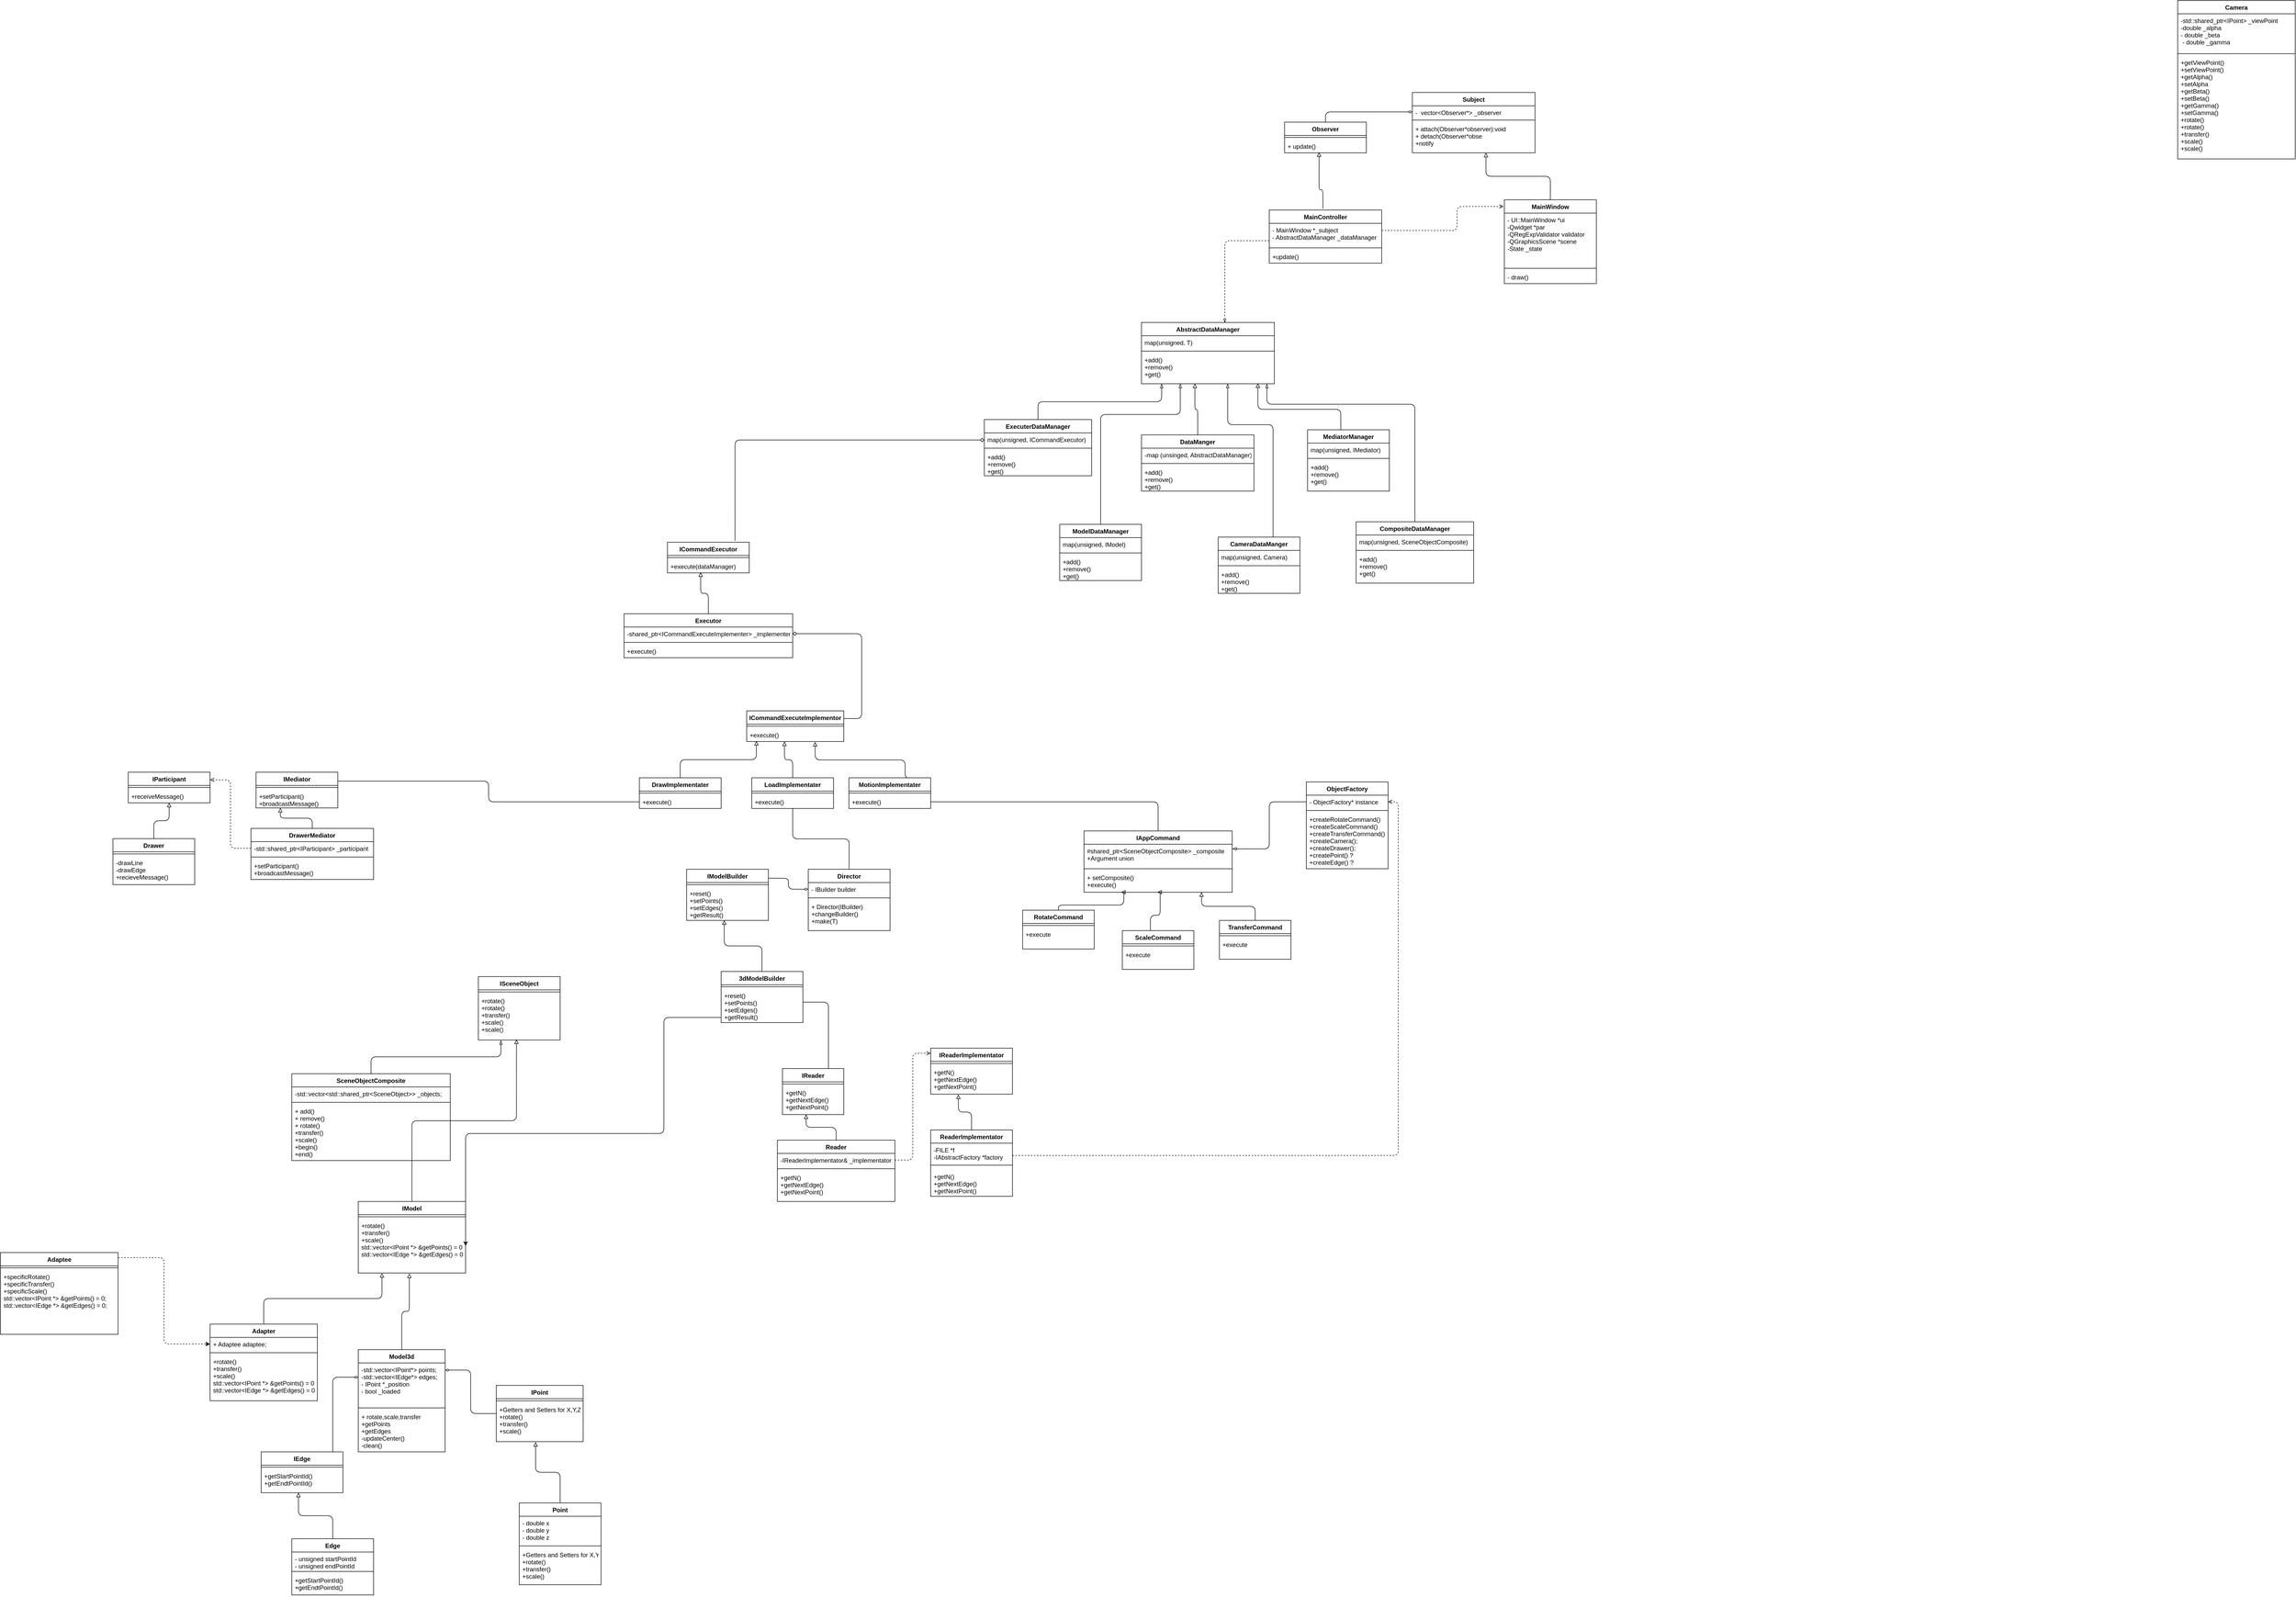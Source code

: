 <mxfile version="13.1.6" type="device"><diagram id="rYe4LM-AOMOhvPE6GBFW" name="Page-1"><mxGraphModel dx="3870" dy="6538" grid="1" gridSize="10" guides="1" tooltips="1" connect="1" arrows="1" fold="1" page="1" pageScale="1" pageWidth="850" pageHeight="1100" math="0" shadow="0"><root><mxCell id="0"/><mxCell id="1" parent="0"/><mxCell id="BdLl4-kdz_HMpRSrdtoz-25" style="edgeStyle=orthogonalEdgeStyle;rounded=1;orthogonalLoop=1;jettySize=auto;html=1;entryX=0;entryY=0.5;entryDx=0;entryDy=0;endArrow=diamondThin;endFill=0;" parent="1" source="BdLl4-kdz_HMpRSrdtoz-8" target="BdLl4-kdz_HMpRSrdtoz-3" edge="1"><mxGeometry relative="1" as="geometry"/></mxCell><mxCell id="BdLl4-kdz_HMpRSrdtoz-29" style="edgeStyle=orthogonalEdgeStyle;rounded=1;orthogonalLoop=1;jettySize=auto;html=1;endArrow=block;endFill=0;entryX=0.419;entryY=0.962;entryDx=0;entryDy=0;entryPerimeter=0;exitX=0.477;exitY=-0.024;exitDx=0;exitDy=0;exitPerimeter=0;" parent="1" source="BdLl4-kdz_HMpRSrdtoz-21" target="BdLl4-kdz_HMpRSrdtoz-11" edge="1"><mxGeometry relative="1" as="geometry"><Array as="points"><mxPoint x="1147" y="-4660"/><mxPoint x="1140" y="-4660"/><mxPoint x="1140" y="-4733"/></Array></mxGeometry></mxCell><mxCell id="BdLl4-kdz_HMpRSrdtoz-34" style="edgeStyle=orthogonalEdgeStyle;rounded=1;orthogonalLoop=1;jettySize=auto;html=1;entryX=0.6;entryY=1;entryDx=0;entryDy=0;entryPerimeter=0;endArrow=block;endFill=0;" parent="1" source="BdLl4-kdz_HMpRSrdtoz-30" target="BdLl4-kdz_HMpRSrdtoz-5" edge="1"><mxGeometry relative="1" as="geometry"/></mxCell><mxCell id="BdLl4-kdz_HMpRSrdtoz-67" style="edgeStyle=orthogonalEdgeStyle;rounded=1;orthogonalLoop=1;jettySize=auto;html=1;entryX=0.25;entryY=1;entryDx=0;entryDy=0;endArrow=block;endFill=0;" parent="1" source="BdLl4-kdz_HMpRSrdtoz-55" target="BdLl4-kdz_HMpRSrdtoz-44" edge="1"><mxGeometry relative="1" as="geometry"><Array as="points"><mxPoint x="630" y="-3260"/><mxPoint x="758" y="-3260"/></Array></mxGeometry></mxCell><mxCell id="BdLl4-kdz_HMpRSrdtoz-73" style="edgeStyle=orthogonalEdgeStyle;rounded=1;orthogonalLoop=1;jettySize=auto;html=1;entryX=0.793;entryY=1;entryDx=0;entryDy=0;entryPerimeter=0;endArrow=block;endFill=0;" parent="1" source="BdLl4-kdz_HMpRSrdtoz-61" target="BdLl4-kdz_HMpRSrdtoz-47" edge="1"><mxGeometry relative="1" as="geometry"/></mxCell><mxCell id="BdLl4-kdz_HMpRSrdtoz-68" style="edgeStyle=orthogonalEdgeStyle;rounded=1;orthogonalLoop=1;jettySize=auto;html=1;entryX=0.495;entryY=1;entryDx=0;entryDy=0;entryPerimeter=0;endArrow=block;endFill=0;" parent="1" source="BdLl4-kdz_HMpRSrdtoz-64" target="BdLl4-kdz_HMpRSrdtoz-47" edge="1"><mxGeometry relative="1" as="geometry"><Array as="points"><mxPoint x="810" y="-3240"/><mxPoint x="829" y="-3240"/></Array></mxGeometry></mxCell><mxCell id="BdLl4-kdz_HMpRSrdtoz-90" style="edgeStyle=orthogonalEdgeStyle;rounded=1;orthogonalLoop=1;jettySize=auto;html=1;entryX=0.406;entryY=0.962;entryDx=0;entryDy=0;entryPerimeter=0;endArrow=block;endFill=0;" parent="1" source="BdLl4-kdz_HMpRSrdtoz-86" target="BdLl4-kdz_HMpRSrdtoz-81" edge="1"><mxGeometry relative="1" as="geometry"/></mxCell><mxCell id="BdLl4-kdz_HMpRSrdtoz-108" style="edgeStyle=orthogonalEdgeStyle;rounded=1;orthogonalLoop=1;jettySize=auto;html=1;entryX=0.1;entryY=0.962;entryDx=0;entryDy=0;entryPerimeter=0;endArrow=block;endFill=0;" parent="1" source="BdLl4-kdz_HMpRSrdtoz-95" target="BdLl4-kdz_HMpRSrdtoz-94" edge="1"><mxGeometry relative="1" as="geometry"/></mxCell><mxCell id="BdLl4-kdz_HMpRSrdtoz-114" style="edgeStyle=orthogonalEdgeStyle;rounded=1;orthogonalLoop=1;jettySize=auto;html=1;entryX=0.389;entryY=1;entryDx=0;entryDy=0;entryPerimeter=0;endArrow=block;endFill=0;" parent="1" source="BdLl4-kdz_HMpRSrdtoz-102" target="BdLl4-kdz_HMpRSrdtoz-94" edge="1"><mxGeometry relative="1" as="geometry"/></mxCell><mxCell id="BdLl4-kdz_HMpRSrdtoz-115" style="edgeStyle=orthogonalEdgeStyle;rounded=1;orthogonalLoop=1;jettySize=auto;html=1;entryX=0.705;entryY=1.038;entryDx=0;entryDy=0;entryPerimeter=0;endArrow=block;endFill=0;exitX=0.75;exitY=0;exitDx=0;exitDy=0;" parent="1" target="BdLl4-kdz_HMpRSrdtoz-94" edge="1" source="BdLl4-kdz_HMpRSrdtoz-99"><mxGeometry relative="1" as="geometry"><mxPoint x="420" y="-3509" as="sourcePoint"/><Array as="points"><mxPoint x="330" y="-3509"/><mxPoint x="330" y="-3544"/><mxPoint x="154" y="-3544"/></Array></mxGeometry></mxCell><mxCell id="BdLl4-kdz_HMpRSrdtoz-116" style="edgeStyle=orthogonalEdgeStyle;rounded=1;orthogonalLoop=1;jettySize=auto;html=1;exitX=0;exitY=0.25;exitDx=0;exitDy=0;entryX=1;entryY=0.5;entryDx=0;entryDy=0;endArrow=diamond;endFill=0;" parent="1" source="BdLl4-kdz_HMpRSrdtoz-91" target="BdLl4-kdz_HMpRSrdtoz-87" edge="1"><mxGeometry relative="1" as="geometry"><Array as="points"><mxPoint x="245" y="-3625"/><mxPoint x="245" y="-3791"/></Array></mxGeometry></mxCell><mxCell id="qtlCYBO2b30fLMfpAjTP-55" style="edgeStyle=orthogonalEdgeStyle;rounded=1;orthogonalLoop=1;jettySize=auto;html=1;entryX=0.876;entryY=0.988;entryDx=0;entryDy=0;entryPerimeter=0;endArrow=block;endFill=0;" edge="1" parent="1" source="qtlCYBO2b30fLMfpAjTP-51" target="qtlCYBO2b30fLMfpAjTP-4"><mxGeometry relative="1" as="geometry"><Array as="points"><mxPoint x="1182.5" y="-4230"/><mxPoint x="1020.5" y="-4230"/></Array></mxGeometry></mxCell><mxCell id="qtlCYBO2b30fLMfpAjTP-58" style="edgeStyle=orthogonalEdgeStyle;rounded=1;orthogonalLoop=1;jettySize=auto;html=1;entryX=0.826;entryY=-0.05;entryDx=0;entryDy=0;entryPerimeter=0;startArrow=diamond;startFill=0;endArrow=none;endFill=0;" edge="1" parent="1" source="qtlCYBO2b30fLMfpAjTP-14" target="BdLl4-kdz_HMpRSrdtoz-78"><mxGeometry relative="1" as="geometry"><Array as="points"><mxPoint x="-2.5" y="-4170"/></Array></mxGeometry></mxCell><mxCell id="BdLl4-kdz_HMpRSrdtoz-179" style="edgeStyle=orthogonalEdgeStyle;rounded=1;orthogonalLoop=1;jettySize=auto;html=1;entryX=0.386;entryY=0.995;entryDx=0;entryDy=0;entryPerimeter=0;endArrow=block;endFill=0;" parent="1" source="BdLl4-kdz_HMpRSrdtoz-175" target="BdLl4-kdz_HMpRSrdtoz-170" edge="1"><mxGeometry relative="1" as="geometry"/></mxCell><mxCell id="BdLl4-kdz_HMpRSrdtoz-184" style="edgeStyle=orthogonalEdgeStyle;rounded=1;orthogonalLoop=1;jettySize=auto;html=1;entryX=0.339;entryY=1.014;entryDx=0;entryDy=0;entryPerimeter=0;endArrow=block;endFill=0;" parent="1" source="BdLl4-kdz_HMpRSrdtoz-180" target="BdLl4-kdz_HMpRSrdtoz-174" edge="1"><mxGeometry relative="1" as="geometry"/></mxCell><mxCell id="BdLl4-kdz_HMpRSrdtoz-198" style="edgeStyle=orthogonalEdgeStyle;rounded=1;orthogonalLoop=1;jettySize=auto;html=1;entryX=0.5;entryY=1;entryDx=0;entryDy=0;entryPerimeter=0;endArrow=block;endFill=0;" parent="1" source="BdLl4-kdz_HMpRSrdtoz-194" target="BdLl4-kdz_HMpRSrdtoz-193" edge="1"><mxGeometry relative="1" as="geometry"/></mxCell><mxCell id="BdLl4-kdz_HMpRSrdtoz-207" style="edgeStyle=orthogonalEdgeStyle;rounded=1;orthogonalLoop=1;jettySize=auto;html=1;entryX=0.297;entryY=0.999;entryDx=0;entryDy=0;entryPerimeter=0;endArrow=block;endFill=0;" parent="1" source="BdLl4-kdz_HMpRSrdtoz-203" target="BdLl4-kdz_HMpRSrdtoz-202" edge="1"><mxGeometry relative="1" as="geometry"/></mxCell><mxCell id="h571lac04GuKmQcnCYcX-10" style="edgeStyle=orthogonalEdgeStyle;rounded=1;orthogonalLoop=1;jettySize=auto;html=1;entryX=1;entryY=0.25;entryDx=0;entryDy=0;startArrow=none;startFill=0;endArrow=open;endFill=0;dashed=1;" parent="1" source="BdLl4-kdz_HMpRSrdtoz-204" target="BdLl4-kdz_HMpRSrdtoz-190" edge="1"><mxGeometry relative="1" as="geometry"/></mxCell><mxCell id="h571lac04GuKmQcnCYcX-12" style="edgeStyle=orthogonalEdgeStyle;rounded=1;orthogonalLoop=1;jettySize=auto;html=1;entryX=0;entryY=0.111;entryDx=0;entryDy=0;entryPerimeter=0;dashed=1;startArrow=none;startFill=0;endArrow=open;endFill=0;" parent="1" source="BdLl4-kdz_HMpRSrdtoz-176" target="BdLl4-kdz_HMpRSrdtoz-171" edge="1"><mxGeometry relative="1" as="geometry"/></mxCell><mxCell id="qtlCYBO2b30fLMfpAjTP-47" style="edgeStyle=orthogonalEdgeStyle;rounded=1;orthogonalLoop=1;jettySize=auto;html=1;entryX=0.402;entryY=0.994;entryDx=0;entryDy=0;entryPerimeter=0;endArrow=block;endFill=0;" edge="1" parent="1" source="qtlCYBO2b30fLMfpAjTP-33" target="qtlCYBO2b30fLMfpAjTP-4"><mxGeometry relative="1" as="geometry"/></mxCell><mxCell id="BdLl4-kdz_HMpRSrdtoz-2" value="Subject" style="swimlane;fontStyle=1;align=center;verticalAlign=top;childLayout=stackLayout;horizontal=1;startSize=26;horizontalStack=0;resizeParent=1;resizeParentMax=0;resizeLast=0;collapsible=1;marginBottom=0;" parent="1" vertex="1"><mxGeometry x="1322.5" y="-4850" width="240" height="118" as="geometry"/></mxCell><mxCell id="BdLl4-kdz_HMpRSrdtoz-3" value="-  vector&lt;Observer*&gt; _observer" style="text;strokeColor=none;fillColor=none;align=left;verticalAlign=top;spacingLeft=4;spacingRight=4;overflow=hidden;rotatable=0;points=[[0,0.5],[1,0.5]];portConstraint=eastwest;" parent="BdLl4-kdz_HMpRSrdtoz-2" vertex="1"><mxGeometry y="26" width="240" height="24" as="geometry"/></mxCell><mxCell id="BdLl4-kdz_HMpRSrdtoz-4" value="" style="line;strokeWidth=1;fillColor=none;align=left;verticalAlign=middle;spacingTop=-1;spacingLeft=3;spacingRight=3;rotatable=0;labelPosition=right;points=[];portConstraint=eastwest;" parent="BdLl4-kdz_HMpRSrdtoz-2" vertex="1"><mxGeometry y="50" width="240" height="8" as="geometry"/></mxCell><mxCell id="BdLl4-kdz_HMpRSrdtoz-5" value="+ attach(Observer*observer):void&#10;+ detach(Observer*obse&#10;+notify" style="text;strokeColor=none;fillColor=none;align=left;verticalAlign=top;spacingLeft=4;spacingRight=4;overflow=hidden;rotatable=0;points=[[0,0.5],[1,0.5]];portConstraint=eastwest;" parent="BdLl4-kdz_HMpRSrdtoz-2" vertex="1"><mxGeometry y="58" width="240" height="60" as="geometry"/></mxCell><mxCell id="BdLl4-kdz_HMpRSrdtoz-6" style="edgeStyle=orthogonalEdgeStyle;rounded=1;orthogonalLoop=1;jettySize=auto;html=1;exitX=1;exitY=0.5;exitDx=0;exitDy=0;" parent="BdLl4-kdz_HMpRSrdtoz-2" source="BdLl4-kdz_HMpRSrdtoz-3" target="BdLl4-kdz_HMpRSrdtoz-3" edge="1"><mxGeometry relative="1" as="geometry"/></mxCell><mxCell id="BdLl4-kdz_HMpRSrdtoz-8" value="Observer" style="swimlane;fontStyle=1;align=center;verticalAlign=top;childLayout=stackLayout;horizontal=1;startSize=26;horizontalStack=0;resizeParent=1;resizeParentMax=0;resizeLast=0;collapsible=1;marginBottom=0;" parent="1" vertex="1"><mxGeometry x="1072.5" y="-4792" width="160" height="60" as="geometry"/></mxCell><mxCell id="BdLl4-kdz_HMpRSrdtoz-10" value="" style="line;strokeWidth=1;fillColor=none;align=left;verticalAlign=middle;spacingTop=-1;spacingLeft=3;spacingRight=3;rotatable=0;labelPosition=right;points=[];portConstraint=eastwest;" parent="BdLl4-kdz_HMpRSrdtoz-8" vertex="1"><mxGeometry y="26" width="160" height="8" as="geometry"/></mxCell><mxCell id="BdLl4-kdz_HMpRSrdtoz-11" value="+ update()" style="text;strokeColor=none;fillColor=none;align=left;verticalAlign=top;spacingLeft=4;spacingRight=4;overflow=hidden;rotatable=0;points=[[0,0.5],[1,0.5]];portConstraint=eastwest;" parent="BdLl4-kdz_HMpRSrdtoz-8" vertex="1"><mxGeometry y="34" width="160" height="26" as="geometry"/></mxCell><mxCell id="BdLl4-kdz_HMpRSrdtoz-21" value="MainController" style="swimlane;fontStyle=1;align=center;verticalAlign=top;childLayout=stackLayout;horizontal=1;startSize=26;horizontalStack=0;resizeParent=1;resizeParentMax=0;resizeLast=0;collapsible=1;marginBottom=0;" parent="1" vertex="1"><mxGeometry x="1042.5" y="-4620" width="220" height="104" as="geometry"/></mxCell><mxCell id="BdLl4-kdz_HMpRSrdtoz-22" value="- MainWindow *_subject&#10;- AbstractDataManager _dataManager" style="text;strokeColor=none;fillColor=none;align=left;verticalAlign=top;spacingLeft=4;spacingRight=4;overflow=hidden;rotatable=0;points=[[0,0.5],[1,0.5]];portConstraint=eastwest;" parent="BdLl4-kdz_HMpRSrdtoz-21" vertex="1"><mxGeometry y="26" width="220" height="44" as="geometry"/></mxCell><mxCell id="BdLl4-kdz_HMpRSrdtoz-23" value="" style="line;strokeWidth=1;fillColor=none;align=left;verticalAlign=middle;spacingTop=-1;spacingLeft=3;spacingRight=3;rotatable=0;labelPosition=right;points=[];portConstraint=eastwest;" parent="BdLl4-kdz_HMpRSrdtoz-21" vertex="1"><mxGeometry y="70" width="220" height="8" as="geometry"/></mxCell><mxCell id="BdLl4-kdz_HMpRSrdtoz-24" value="+update()" style="text;strokeColor=none;fillColor=none;align=left;verticalAlign=top;spacingLeft=4;spacingRight=4;overflow=hidden;rotatable=0;points=[[0,0.5],[1,0.5]];portConstraint=eastwest;" parent="BdLl4-kdz_HMpRSrdtoz-21" vertex="1"><mxGeometry y="78" width="220" height="26" as="geometry"/></mxCell><mxCell id="qtlCYBO2b30fLMfpAjTP-1" value="AbstractDataManager" style="swimlane;fontStyle=1;align=center;verticalAlign=top;childLayout=stackLayout;horizontal=1;startSize=26;horizontalStack=0;resizeParent=1;resizeParentMax=0;resizeLast=0;collapsible=1;marginBottom=0;" vertex="1" parent="1"><mxGeometry x="792.5" y="-4400" width="260" height="120" as="geometry"/></mxCell><mxCell id="qtlCYBO2b30fLMfpAjTP-2" value="map(unsigned, T)" style="text;strokeColor=none;fillColor=none;align=left;verticalAlign=top;spacingLeft=4;spacingRight=4;overflow=hidden;rotatable=0;points=[[0,0.5],[1,0.5]];portConstraint=eastwest;" vertex="1" parent="qtlCYBO2b30fLMfpAjTP-1"><mxGeometry y="26" width="260" height="26" as="geometry"/></mxCell><mxCell id="qtlCYBO2b30fLMfpAjTP-3" value="" style="line;strokeWidth=1;fillColor=none;align=left;verticalAlign=middle;spacingTop=-1;spacingLeft=3;spacingRight=3;rotatable=0;labelPosition=right;points=[];portConstraint=eastwest;" vertex="1" parent="qtlCYBO2b30fLMfpAjTP-1"><mxGeometry y="52" width="260" height="8" as="geometry"/></mxCell><mxCell id="qtlCYBO2b30fLMfpAjTP-4" value="+add()&#10;+remove()&#10;+get()" style="text;strokeColor=none;fillColor=none;align=left;verticalAlign=top;spacingLeft=4;spacingRight=4;overflow=hidden;rotatable=0;points=[[0,0.5],[1,0.5]];portConstraint=eastwest;" vertex="1" parent="qtlCYBO2b30fLMfpAjTP-1"><mxGeometry y="60" width="260" height="60" as="geometry"/></mxCell><mxCell id="qtlCYBO2b30fLMfpAjTP-51" value="MediatorManager" style="swimlane;fontStyle=1;align=center;verticalAlign=top;childLayout=stackLayout;horizontal=1;startSize=26;horizontalStack=0;resizeParent=1;resizeParentMax=0;resizeLast=0;collapsible=1;marginBottom=0;" vertex="1" parent="1"><mxGeometry x="1117.5" y="-4190" width="160" height="120" as="geometry"/></mxCell><mxCell id="qtlCYBO2b30fLMfpAjTP-52" value="map(unsigned, IMediator)" style="text;strokeColor=none;fillColor=none;align=left;verticalAlign=top;spacingLeft=4;spacingRight=4;overflow=hidden;rotatable=0;points=[[0,0.5],[1,0.5]];portConstraint=eastwest;" vertex="1" parent="qtlCYBO2b30fLMfpAjTP-51"><mxGeometry y="26" width="160" height="26" as="geometry"/></mxCell><mxCell id="qtlCYBO2b30fLMfpAjTP-53" value="" style="line;strokeWidth=1;fillColor=none;align=left;verticalAlign=middle;spacingTop=-1;spacingLeft=3;spacingRight=3;rotatable=0;labelPosition=right;points=[];portConstraint=eastwest;" vertex="1" parent="qtlCYBO2b30fLMfpAjTP-51"><mxGeometry y="52" width="160" height="8" as="geometry"/></mxCell><mxCell id="qtlCYBO2b30fLMfpAjTP-54" value="+add()&#10;+remove()&#10;+get()" style="text;strokeColor=none;fillColor=none;align=left;verticalAlign=top;spacingLeft=4;spacingRight=4;overflow=hidden;rotatable=0;points=[[0,0.5],[1,0.5]];portConstraint=eastwest;" vertex="1" parent="qtlCYBO2b30fLMfpAjTP-51"><mxGeometry y="60" width="160" height="60" as="geometry"/></mxCell><mxCell id="qtlCYBO2b30fLMfpAjTP-159" style="edgeStyle=orthogonalEdgeStyle;rounded=1;orthogonalLoop=1;jettySize=auto;html=1;entryX=0.152;entryY=0.998;entryDx=0;entryDy=0;entryPerimeter=0;startArrow=none;startFill=0;endArrow=blockThin;endFill=0;" edge="1" parent="1" source="qtlCYBO2b30fLMfpAjTP-14" target="qtlCYBO2b30fLMfpAjTP-4"><mxGeometry relative="1" as="geometry"/></mxCell><mxCell id="qtlCYBO2b30fLMfpAjTP-14" value="ExecuterDataManager" style="swimlane;fontStyle=1;align=center;verticalAlign=top;childLayout=stackLayout;horizontal=1;startSize=26;horizontalStack=0;resizeParent=1;resizeParentMax=0;resizeLast=0;collapsible=1;marginBottom=0;" vertex="1" parent="1"><mxGeometry x="485" y="-4210" width="210" height="110" as="geometry"/></mxCell><mxCell id="qtlCYBO2b30fLMfpAjTP-15" value="map(unsigned, ICommandExecutor)" style="text;strokeColor=none;fillColor=none;align=left;verticalAlign=top;spacingLeft=4;spacingRight=4;overflow=hidden;rotatable=0;points=[[0,0.5],[1,0.5]];portConstraint=eastwest;" vertex="1" parent="qtlCYBO2b30fLMfpAjTP-14"><mxGeometry y="26" width="210" height="26" as="geometry"/></mxCell><mxCell id="qtlCYBO2b30fLMfpAjTP-16" value="" style="line;strokeWidth=1;fillColor=none;align=left;verticalAlign=middle;spacingTop=-1;spacingLeft=3;spacingRight=3;rotatable=0;labelPosition=right;points=[];portConstraint=eastwest;" vertex="1" parent="qtlCYBO2b30fLMfpAjTP-14"><mxGeometry y="52" width="210" height="8" as="geometry"/></mxCell><mxCell id="qtlCYBO2b30fLMfpAjTP-17" value="+add()&#10;+remove()&#10;+get()" style="text;strokeColor=none;fillColor=none;align=left;verticalAlign=top;spacingLeft=4;spacingRight=4;overflow=hidden;rotatable=0;points=[[0,0.5],[1,0.5]];portConstraint=eastwest;" vertex="1" parent="qtlCYBO2b30fLMfpAjTP-14"><mxGeometry y="60" width="210" height="50" as="geometry"/></mxCell><mxCell id="qtlCYBO2b30fLMfpAjTP-161" style="edgeStyle=orthogonalEdgeStyle;rounded=1;orthogonalLoop=1;jettySize=auto;html=1;entryX=0.649;entryY=0.998;entryDx=0;entryDy=0;entryPerimeter=0;startArrow=none;startFill=0;endArrow=blockThin;endFill=0;" edge="1" parent="1" source="qtlCYBO2b30fLMfpAjTP-6" target="qtlCYBO2b30fLMfpAjTP-4"><mxGeometry relative="1" as="geometry"><Array as="points"><mxPoint x="1050" y="-4200"/><mxPoint x="961" y="-4200"/></Array></mxGeometry></mxCell><mxCell id="qtlCYBO2b30fLMfpAjTP-6" value="CameraDataManger" style="swimlane;fontStyle=1;align=center;verticalAlign=top;childLayout=stackLayout;horizontal=1;startSize=26;horizontalStack=0;resizeParent=1;resizeParentMax=0;resizeLast=0;collapsible=1;marginBottom=0;" vertex="1" parent="1"><mxGeometry x="942.5" y="-3980" width="160" height="110" as="geometry"/></mxCell><mxCell id="qtlCYBO2b30fLMfpAjTP-7" value="map(unsigned, Camera)" style="text;strokeColor=none;fillColor=none;align=left;verticalAlign=top;spacingLeft=4;spacingRight=4;overflow=hidden;rotatable=0;points=[[0,0.5],[1,0.5]];portConstraint=eastwest;" vertex="1" parent="qtlCYBO2b30fLMfpAjTP-6"><mxGeometry y="26" width="160" height="26" as="geometry"/></mxCell><mxCell id="qtlCYBO2b30fLMfpAjTP-8" value="" style="line;strokeWidth=1;fillColor=none;align=left;verticalAlign=middle;spacingTop=-1;spacingLeft=3;spacingRight=3;rotatable=0;labelPosition=right;points=[];portConstraint=eastwest;" vertex="1" parent="qtlCYBO2b30fLMfpAjTP-6"><mxGeometry y="52" width="160" height="8" as="geometry"/></mxCell><mxCell id="qtlCYBO2b30fLMfpAjTP-9" value="+add()&#10;+remove()&#10;+get()" style="text;strokeColor=none;fillColor=none;align=left;verticalAlign=top;spacingLeft=4;spacingRight=4;overflow=hidden;rotatable=0;points=[[0,0.5],[1,0.5]];portConstraint=eastwest;" vertex="1" parent="qtlCYBO2b30fLMfpAjTP-6"><mxGeometry y="60" width="160" height="50" as="geometry"/></mxCell><mxCell id="BdLl4-kdz_HMpRSrdtoz-78" value="ICommandExecutor" style="swimlane;fontStyle=1;align=center;verticalAlign=top;childLayout=stackLayout;horizontal=1;startSize=26;horizontalStack=0;resizeParent=1;resizeParentMax=0;resizeLast=0;collapsible=1;marginBottom=0;" parent="1" vertex="1"><mxGeometry x="-135" y="-3970" width="160" height="60" as="geometry"/></mxCell><mxCell id="BdLl4-kdz_HMpRSrdtoz-80" value="" style="line;strokeWidth=1;fillColor=none;align=left;verticalAlign=middle;spacingTop=-1;spacingLeft=3;spacingRight=3;rotatable=0;labelPosition=right;points=[];portConstraint=eastwest;" parent="BdLl4-kdz_HMpRSrdtoz-78" vertex="1"><mxGeometry y="26" width="160" height="8" as="geometry"/></mxCell><mxCell id="BdLl4-kdz_HMpRSrdtoz-81" value="+execute(dataManager)" style="text;strokeColor=none;fillColor=none;align=left;verticalAlign=top;spacingLeft=4;spacingRight=4;overflow=hidden;rotatable=0;points=[[0,0.5],[1,0.5]];portConstraint=eastwest;" parent="BdLl4-kdz_HMpRSrdtoz-78" vertex="1"><mxGeometry y="34" width="160" height="26" as="geometry"/></mxCell><mxCell id="BdLl4-kdz_HMpRSrdtoz-86" value="Executor" style="swimlane;fontStyle=1;align=center;verticalAlign=top;childLayout=stackLayout;horizontal=1;startSize=26;horizontalStack=0;resizeParent=1;resizeParentMax=0;resizeLast=0;collapsible=1;marginBottom=0;" parent="1" vertex="1"><mxGeometry x="-220" y="-3830" width="330" height="86" as="geometry"/></mxCell><mxCell id="BdLl4-kdz_HMpRSrdtoz-87" value="-shared_ptr&lt;ICommandExecuteImplementer&gt; _implementer" style="text;strokeColor=none;fillColor=none;align=left;verticalAlign=top;spacingLeft=4;spacingRight=4;overflow=hidden;rotatable=0;points=[[0,0.5],[1,0.5]];portConstraint=eastwest;" parent="BdLl4-kdz_HMpRSrdtoz-86" vertex="1"><mxGeometry y="26" width="330" height="26" as="geometry"/></mxCell><mxCell id="BdLl4-kdz_HMpRSrdtoz-88" value="" style="line;strokeWidth=1;fillColor=none;align=left;verticalAlign=middle;spacingTop=-1;spacingLeft=3;spacingRight=3;rotatable=0;labelPosition=right;points=[];portConstraint=eastwest;" parent="BdLl4-kdz_HMpRSrdtoz-86" vertex="1"><mxGeometry y="52" width="330" height="8" as="geometry"/></mxCell><mxCell id="BdLl4-kdz_HMpRSrdtoz-89" value="+execute()" style="text;strokeColor=none;fillColor=none;align=left;verticalAlign=top;spacingLeft=4;spacingRight=4;overflow=hidden;rotatable=0;points=[[0,0.5],[1,0.5]];portConstraint=eastwest;" parent="BdLl4-kdz_HMpRSrdtoz-86" vertex="1"><mxGeometry y="60" width="330" height="26" as="geometry"/></mxCell><mxCell id="BdLl4-kdz_HMpRSrdtoz-95" value="DrawImplementater" style="swimlane;fontStyle=1;align=center;verticalAlign=top;childLayout=stackLayout;horizontal=1;startSize=26;horizontalStack=0;resizeParent=1;resizeParentMax=0;resizeLast=0;collapsible=1;marginBottom=0;" parent="1" vertex="1"><mxGeometry x="-190" y="-3509" width="160" height="60" as="geometry"/></mxCell><mxCell id="BdLl4-kdz_HMpRSrdtoz-97" value="" style="line;strokeWidth=1;fillColor=none;align=left;verticalAlign=middle;spacingTop=-1;spacingLeft=3;spacingRight=3;rotatable=0;labelPosition=right;points=[];portConstraint=eastwest;" parent="BdLl4-kdz_HMpRSrdtoz-95" vertex="1"><mxGeometry y="26" width="160" height="8" as="geometry"/></mxCell><mxCell id="BdLl4-kdz_HMpRSrdtoz-98" value="+execute()" style="text;strokeColor=none;fillColor=none;align=left;verticalAlign=top;spacingLeft=4;spacingRight=4;overflow=hidden;rotatable=0;points=[[0,0.5],[1,0.5]];portConstraint=eastwest;" parent="BdLl4-kdz_HMpRSrdtoz-95" vertex="1"><mxGeometry y="34" width="160" height="26" as="geometry"/></mxCell><mxCell id="BdLl4-kdz_HMpRSrdtoz-91" value="ICommandExecuteImplementor" style="swimlane;fontStyle=1;align=center;verticalAlign=top;childLayout=stackLayout;horizontal=1;startSize=26;horizontalStack=0;resizeParent=1;resizeParentMax=0;resizeLast=0;collapsible=1;marginBottom=0;" parent="1" vertex="1"><mxGeometry x="20" y="-3640" width="190" height="60" as="geometry"/></mxCell><mxCell id="BdLl4-kdz_HMpRSrdtoz-93" value="" style="line;strokeWidth=1;fillColor=none;align=left;verticalAlign=middle;spacingTop=-1;spacingLeft=3;spacingRight=3;rotatable=0;labelPosition=right;points=[];portConstraint=eastwest;" parent="BdLl4-kdz_HMpRSrdtoz-91" vertex="1"><mxGeometry y="26" width="190" height="8" as="geometry"/></mxCell><mxCell id="BdLl4-kdz_HMpRSrdtoz-94" value="+execute()" style="text;strokeColor=none;fillColor=none;align=left;verticalAlign=top;spacingLeft=4;spacingRight=4;overflow=hidden;rotatable=0;points=[[0,0.5],[1,0.5]];portConstraint=eastwest;" parent="BdLl4-kdz_HMpRSrdtoz-91" vertex="1"><mxGeometry y="34" width="190" height="26" as="geometry"/></mxCell><mxCell id="qtlCYBO2b30fLMfpAjTP-59" value="Director" style="swimlane;fontStyle=1;align=center;verticalAlign=top;childLayout=stackLayout;horizontal=1;startSize=26;horizontalStack=0;resizeParent=1;resizeParentMax=0;resizeLast=0;collapsible=1;marginBottom=0;" vertex="1" parent="1"><mxGeometry x="140.5" y="-3330" width="160" height="120" as="geometry"/></mxCell><mxCell id="qtlCYBO2b30fLMfpAjTP-60" value="- IBuilder builder" style="text;strokeColor=none;fillColor=none;align=left;verticalAlign=top;spacingLeft=4;spacingRight=4;overflow=hidden;rotatable=0;points=[[0,0.5],[1,0.5]];portConstraint=eastwest;" vertex="1" parent="qtlCYBO2b30fLMfpAjTP-59"><mxGeometry y="26" width="160" height="26" as="geometry"/></mxCell><mxCell id="qtlCYBO2b30fLMfpAjTP-61" value="" style="line;strokeWidth=1;fillColor=none;align=left;verticalAlign=middle;spacingTop=-1;spacingLeft=3;spacingRight=3;rotatable=0;labelPosition=right;points=[];portConstraint=eastwest;" vertex="1" parent="qtlCYBO2b30fLMfpAjTP-59"><mxGeometry y="52" width="160" height="8" as="geometry"/></mxCell><mxCell id="qtlCYBO2b30fLMfpAjTP-62" value="+ Director(IBuilder)&#10;+changeBuilder()&#10;+make(T)" style="text;strokeColor=none;fillColor=none;align=left;verticalAlign=top;spacingLeft=4;spacingRight=4;overflow=hidden;rotatable=0;points=[[0,0.5],[1,0.5]];portConstraint=eastwest;" vertex="1" parent="qtlCYBO2b30fLMfpAjTP-59"><mxGeometry y="60" width="160" height="60" as="geometry"/></mxCell><mxCell id="qtlCYBO2b30fLMfpAjTP-162" style="edgeStyle=orthogonalEdgeStyle;rounded=1;orthogonalLoop=1;jettySize=auto;html=1;entryX=0.944;entryY=0.998;entryDx=0;entryDy=0;entryPerimeter=0;startArrow=none;startFill=0;endArrow=blockThin;endFill=0;" edge="1" parent="1" source="qtlCYBO2b30fLMfpAjTP-26" target="qtlCYBO2b30fLMfpAjTP-4"><mxGeometry relative="1" as="geometry"><Array as="points"><mxPoint x="1327" y="-4240"/><mxPoint x="1038" y="-4240"/></Array></mxGeometry></mxCell><mxCell id="qtlCYBO2b30fLMfpAjTP-26" value="CompositeDataManager" style="swimlane;fontStyle=1;align=center;verticalAlign=top;childLayout=stackLayout;horizontal=1;startSize=26;horizontalStack=0;resizeParent=1;resizeParentMax=0;resizeLast=0;collapsible=1;marginBottom=0;" vertex="1" parent="1"><mxGeometry x="1212.5" y="-4010" width="230" height="120" as="geometry"/></mxCell><mxCell id="qtlCYBO2b30fLMfpAjTP-27" value="map(unsigned, SceneObjectComposite)" style="text;strokeColor=none;fillColor=none;align=left;verticalAlign=top;spacingLeft=4;spacingRight=4;overflow=hidden;rotatable=0;points=[[0,0.5],[1,0.5]];portConstraint=eastwest;" vertex="1" parent="qtlCYBO2b30fLMfpAjTP-26"><mxGeometry y="26" width="230" height="26" as="geometry"/></mxCell><mxCell id="qtlCYBO2b30fLMfpAjTP-28" value="" style="line;strokeWidth=1;fillColor=none;align=left;verticalAlign=middle;spacingTop=-1;spacingLeft=3;spacingRight=3;rotatable=0;labelPosition=right;points=[];portConstraint=eastwest;" vertex="1" parent="qtlCYBO2b30fLMfpAjTP-26"><mxGeometry y="52" width="230" height="8" as="geometry"/></mxCell><mxCell id="qtlCYBO2b30fLMfpAjTP-29" value="+add()&#10;+remove()&#10;+get()" style="text;strokeColor=none;fillColor=none;align=left;verticalAlign=top;spacingLeft=4;spacingRight=4;overflow=hidden;rotatable=0;points=[[0,0.5],[1,0.5]];portConstraint=eastwest;" vertex="1" parent="qtlCYBO2b30fLMfpAjTP-26"><mxGeometry y="60" width="230" height="60" as="geometry"/></mxCell><mxCell id="qtlCYBO2b30fLMfpAjTP-160" style="edgeStyle=orthogonalEdgeStyle;rounded=1;orthogonalLoop=1;jettySize=auto;html=1;entryX=0.292;entryY=0.998;entryDx=0;entryDy=0;entryPerimeter=0;startArrow=none;startFill=0;endArrow=blockThin;endFill=0;" edge="1" parent="1" source="qtlCYBO2b30fLMfpAjTP-22" target="qtlCYBO2b30fLMfpAjTP-4"><mxGeometry relative="1" as="geometry"><Array as="points"><mxPoint x="713" y="-4220"/><mxPoint x="868" y="-4220"/></Array></mxGeometry></mxCell><mxCell id="qtlCYBO2b30fLMfpAjTP-22" value="ModelDataManager" style="swimlane;fontStyle=1;align=center;verticalAlign=top;childLayout=stackLayout;horizontal=1;startSize=26;horizontalStack=0;resizeParent=1;resizeParentMax=0;resizeLast=0;collapsible=1;marginBottom=0;" vertex="1" parent="1"><mxGeometry x="632.5" y="-4005" width="160" height="110" as="geometry"/></mxCell><mxCell id="qtlCYBO2b30fLMfpAjTP-23" value="map(unsigned, IModel)" style="text;strokeColor=none;fillColor=none;align=left;verticalAlign=top;spacingLeft=4;spacingRight=4;overflow=hidden;rotatable=0;points=[[0,0.5],[1,0.5]];portConstraint=eastwest;" vertex="1" parent="qtlCYBO2b30fLMfpAjTP-22"><mxGeometry y="26" width="160" height="26" as="geometry"/></mxCell><mxCell id="qtlCYBO2b30fLMfpAjTP-24" value="" style="line;strokeWidth=1;fillColor=none;align=left;verticalAlign=middle;spacingTop=-1;spacingLeft=3;spacingRight=3;rotatable=0;labelPosition=right;points=[];portConstraint=eastwest;" vertex="1" parent="qtlCYBO2b30fLMfpAjTP-22"><mxGeometry y="52" width="160" height="8" as="geometry"/></mxCell><mxCell id="qtlCYBO2b30fLMfpAjTP-25" value="+add()&#10;+remove()&#10;+get()" style="text;strokeColor=none;fillColor=none;align=left;verticalAlign=top;spacingLeft=4;spacingRight=4;overflow=hidden;rotatable=0;points=[[0,0.5],[1,0.5]];portConstraint=eastwest;" vertex="1" parent="qtlCYBO2b30fLMfpAjTP-22"><mxGeometry y="60" width="160" height="50" as="geometry"/></mxCell><mxCell id="qtlCYBO2b30fLMfpAjTP-68" value="IModelBuilder" style="swimlane;fontStyle=1;align=center;verticalAlign=top;childLayout=stackLayout;horizontal=1;startSize=26;horizontalStack=0;resizeParent=1;resizeParentMax=0;resizeLast=0;collapsible=1;marginBottom=0;" vertex="1" parent="1"><mxGeometry x="-97.5" y="-3330" width="160" height="100" as="geometry"/></mxCell><mxCell id="qtlCYBO2b30fLMfpAjTP-70" value="" style="line;strokeWidth=1;fillColor=none;align=left;verticalAlign=middle;spacingTop=-1;spacingLeft=3;spacingRight=3;rotatable=0;labelPosition=right;points=[];portConstraint=eastwest;" vertex="1" parent="qtlCYBO2b30fLMfpAjTP-68"><mxGeometry y="26" width="160" height="8" as="geometry"/></mxCell><mxCell id="qtlCYBO2b30fLMfpAjTP-71" value="+reset()&#10;+setPoints()&#10;+setEdges()&#10;+getResult()" style="text;strokeColor=none;fillColor=none;align=left;verticalAlign=top;spacingLeft=4;spacingRight=4;overflow=hidden;rotatable=0;points=[[0,0.5],[1,0.5]];portConstraint=eastwest;" vertex="1" parent="qtlCYBO2b30fLMfpAjTP-68"><mxGeometry y="34" width="160" height="66" as="geometry"/></mxCell><mxCell id="h571lac04GuKmQcnCYcX-15" style="edgeStyle=orthogonalEdgeStyle;rounded=1;orthogonalLoop=1;jettySize=auto;html=1;entryX=-0.01;entryY=0.082;entryDx=0;entryDy=0;entryPerimeter=0;dashed=1;startArrow=none;startFill=0;endArrow=open;endFill=0;" parent="1" source="BdLl4-kdz_HMpRSrdtoz-22" target="BdLl4-kdz_HMpRSrdtoz-30" edge="1"><mxGeometry relative="1" as="geometry"><Array as="points"><mxPoint x="1410" y="-4580"/><mxPoint x="1410" y="-4627"/><mxPoint x="1501" y="-4627"/></Array></mxGeometry></mxCell><mxCell id="qtlCYBO2b30fLMfpAjTP-50" style="edgeStyle=orthogonalEdgeStyle;rounded=1;orthogonalLoop=1;jettySize=auto;html=1;entryX=0.627;entryY=0.004;entryDx=0;entryDy=0;entryPerimeter=0;endArrow=openThin;endFill=0;dashed=1;" edge="1" parent="1" source="BdLl4-kdz_HMpRSrdtoz-22" target="qtlCYBO2b30fLMfpAjTP-1"><mxGeometry relative="1" as="geometry"><Array as="points"><mxPoint x="956" y="-4560"/></Array></mxGeometry></mxCell><mxCell id="qtlCYBO2b30fLMfpAjTP-65" style="edgeStyle=orthogonalEdgeStyle;rounded=1;orthogonalLoop=1;jettySize=auto;html=1;startArrow=none;startFill=0;endArrow=none;endFill=0;" edge="1" parent="1" source="qtlCYBO2b30fLMfpAjTP-59" target="BdLl4-kdz_HMpRSrdtoz-102"><mxGeometry relative="1" as="geometry"/></mxCell><mxCell id="qtlCYBO2b30fLMfpAjTP-110" style="edgeStyle=orthogonalEdgeStyle;rounded=1;orthogonalLoop=1;jettySize=auto;html=1;entryX=0.466;entryY=0.989;entryDx=0;entryDy=0;entryPerimeter=0;startArrow=none;startFill=0;endArrow=block;endFill=0;" edge="1" parent="1" source="qtlCYBO2b30fLMfpAjTP-82" target="qtlCYBO2b30fLMfpAjTP-78"><mxGeometry relative="1" as="geometry"/></mxCell><mxCell id="qtlCYBO2b30fLMfpAjTP-109" style="edgeStyle=orthogonalEdgeStyle;rounded=1;orthogonalLoop=1;jettySize=auto;html=1;entryX=0.476;entryY=1.009;entryDx=0;entryDy=0;entryPerimeter=0;startArrow=none;startFill=0;endArrow=block;endFill=0;" edge="1" parent="1" source="qtlCYBO2b30fLMfpAjTP-85" target="qtlCYBO2b30fLMfpAjTP-84"><mxGeometry relative="1" as="geometry"/></mxCell><mxCell id="qtlCYBO2b30fLMfpAjTP-108" style="edgeStyle=orthogonalEdgeStyle;rounded=1;orthogonalLoop=1;jettySize=auto;html=1;entryX=0.456;entryY=1;entryDx=0;entryDy=0;entryPerimeter=0;startArrow=none;startFill=0;endArrow=block;endFill=0;" edge="1" parent="1" source="qtlCYBO2b30fLMfpAjTP-93" target="qtlCYBO2b30fLMfpAjTP-92"><mxGeometry relative="1" as="geometry"/></mxCell><mxCell id="qtlCYBO2b30fLMfpAjTP-105" style="edgeStyle=orthogonalEdgeStyle;rounded=1;orthogonalLoop=1;jettySize=auto;html=1;entryX=0;entryY=0.333;entryDx=0;entryDy=0;entryPerimeter=0;startArrow=none;startFill=0;endArrow=diamondThin;endFill=0;" edge="1" parent="1" source="qtlCYBO2b30fLMfpAjTP-90" target="qtlCYBO2b30fLMfpAjTP-86"><mxGeometry relative="1" as="geometry"><Array as="points"><mxPoint x="-790" y="-2336"/></Array></mxGeometry></mxCell><mxCell id="qtlCYBO2b30fLMfpAjTP-106" style="edgeStyle=orthogonalEdgeStyle;rounded=1;orthogonalLoop=1;jettySize=auto;html=1;entryX=1;entryY=0.167;entryDx=0;entryDy=0;entryPerimeter=0;startArrow=none;startFill=0;endArrow=diamondThin;endFill=0;" edge="1" parent="1" source="qtlCYBO2b30fLMfpAjTP-97" target="qtlCYBO2b30fLMfpAjTP-86"><mxGeometry relative="1" as="geometry"/></mxCell><mxCell id="qtlCYBO2b30fLMfpAjTP-107" style="edgeStyle=orthogonalEdgeStyle;rounded=1;orthogonalLoop=1;jettySize=auto;html=1;entryX=0.453;entryY=1.013;entryDx=0;entryDy=0;entryPerimeter=0;startArrow=none;startFill=0;endArrow=block;endFill=0;" edge="1" parent="1" source="qtlCYBO2b30fLMfpAjTP-100" target="qtlCYBO2b30fLMfpAjTP-99"><mxGeometry relative="1" as="geometry"/></mxCell><mxCell id="qtlCYBO2b30fLMfpAjTP-114" style="edgeStyle=orthogonalEdgeStyle;rounded=1;orthogonalLoop=1;jettySize=auto;html=1;entryX=0.46;entryY=0.998;entryDx=0;entryDy=0;entryPerimeter=0;startArrow=none;startFill=0;endArrow=block;endFill=0;" edge="1" parent="1" source="qtlCYBO2b30fLMfpAjTP-72" target="qtlCYBO2b30fLMfpAjTP-71"><mxGeometry relative="1" as="geometry"/></mxCell><mxCell id="qtlCYBO2b30fLMfpAjTP-72" value="3dModelBuilder" style="swimlane;fontStyle=1;align=center;verticalAlign=top;childLayout=stackLayout;horizontal=1;startSize=26;horizontalStack=0;resizeParent=1;resizeParentMax=0;resizeLast=0;collapsible=1;marginBottom=0;" vertex="1" parent="1"><mxGeometry x="-30" y="-3130" width="160" height="100" as="geometry"/></mxCell><mxCell id="qtlCYBO2b30fLMfpAjTP-74" value="" style="line;strokeWidth=1;fillColor=none;align=left;verticalAlign=middle;spacingTop=-1;spacingLeft=3;spacingRight=3;rotatable=0;labelPosition=right;points=[];portConstraint=eastwest;" vertex="1" parent="qtlCYBO2b30fLMfpAjTP-72"><mxGeometry y="26" width="160" height="8" as="geometry"/></mxCell><mxCell id="qtlCYBO2b30fLMfpAjTP-75" value="+reset()&#10;+setPoints()&#10;+setEdges()&#10;+getResult()" style="text;strokeColor=none;fillColor=none;align=left;verticalAlign=top;spacingLeft=4;spacingRight=4;overflow=hidden;rotatable=0;points=[[0,0.5],[1,0.5]];portConstraint=eastwest;" vertex="1" parent="qtlCYBO2b30fLMfpAjTP-72"><mxGeometry y="34" width="160" height="66" as="geometry"/></mxCell><mxCell id="qtlCYBO2b30fLMfpAjTP-76" value="ISceneObject" style="swimlane;fontStyle=1;align=center;verticalAlign=top;childLayout=stackLayout;horizontal=1;startSize=26;horizontalStack=0;resizeParent=1;resizeParentMax=0;resizeLast=0;collapsible=1;marginBottom=0;fillColor=none;" vertex="1" parent="1"><mxGeometry x="-505" y="-3120" width="160" height="124" as="geometry"/></mxCell><mxCell id="qtlCYBO2b30fLMfpAjTP-77" value="" style="line;strokeWidth=1;fillColor=none;align=left;verticalAlign=middle;spacingTop=-1;spacingLeft=3;spacingRight=3;rotatable=0;labelPosition=right;points=[];portConstraint=eastwest;" vertex="1" parent="qtlCYBO2b30fLMfpAjTP-76"><mxGeometry y="26" width="160" height="8" as="geometry"/></mxCell><mxCell id="qtlCYBO2b30fLMfpAjTP-78" value="+rotate()&#10;+rotate()&#10;+transfer()&#10;+scale()&#10;+scale()" style="text;strokeColor=none;fillColor=none;align=left;verticalAlign=top;spacingLeft=4;spacingRight=4;overflow=hidden;rotatable=0;points=[[0,0.5],[1,0.5]];portConstraint=eastwest;" vertex="1" parent="qtlCYBO2b30fLMfpAjTP-76"><mxGeometry y="34" width="160" height="90" as="geometry"/></mxCell><mxCell id="qtlCYBO2b30fLMfpAjTP-112" style="edgeStyle=orthogonalEdgeStyle;rounded=1;orthogonalLoop=1;jettySize=auto;html=1;entryX=1;entryY=0.5;entryDx=0;entryDy=0;startArrow=none;startFill=0;endArrow=classic;endFill=1;" edge="1" parent="1" source="qtlCYBO2b30fLMfpAjTP-75" target="qtlCYBO2b30fLMfpAjTP-84"><mxGeometry relative="1" as="geometry"><Array as="points"><mxPoint x="-142" y="-3040"/><mxPoint x="-142" y="-2813"/></Array></mxGeometry></mxCell><mxCell id="qtlCYBO2b30fLMfpAjTP-115" style="edgeStyle=orthogonalEdgeStyle;rounded=1;orthogonalLoop=1;jettySize=auto;html=1;entryX=1.004;entryY=0.175;entryDx=0;entryDy=0;entryPerimeter=0;startArrow=diamondThin;startFill=0;endArrow=none;endFill=0;" edge="1" parent="1" source="qtlCYBO2b30fLMfpAjTP-60" target="qtlCYBO2b30fLMfpAjTP-68"><mxGeometry relative="1" as="geometry"/></mxCell><mxCell id="BdLl4-kdz_HMpRSrdtoz-199" value="IMediator" style="swimlane;fontStyle=1;align=center;verticalAlign=top;childLayout=stackLayout;horizontal=1;startSize=26;horizontalStack=0;resizeParent=1;resizeParentMax=0;resizeLast=0;collapsible=1;marginBottom=0;fillColor=none;" parent="1" vertex="1"><mxGeometry x="-940" y="-3520" width="160" height="70" as="geometry"/></mxCell><mxCell id="BdLl4-kdz_HMpRSrdtoz-201" value="" style="line;strokeWidth=1;fillColor=none;align=left;verticalAlign=middle;spacingTop=-1;spacingLeft=3;spacingRight=3;rotatable=0;labelPosition=right;points=[];portConstraint=eastwest;" parent="BdLl4-kdz_HMpRSrdtoz-199" vertex="1"><mxGeometry y="26" width="160" height="8" as="geometry"/></mxCell><mxCell id="BdLl4-kdz_HMpRSrdtoz-202" value="+setParticipant()&#10;+broadcastMessage()" style="text;strokeColor=none;fillColor=none;align=left;verticalAlign=top;spacingLeft=4;spacingRight=4;overflow=hidden;rotatable=0;points=[[0,0.5],[1,0.5]];portConstraint=eastwest;" parent="BdLl4-kdz_HMpRSrdtoz-199" vertex="1"><mxGeometry y="34" width="160" height="36" as="geometry"/></mxCell><mxCell id="BdLl4-kdz_HMpRSrdtoz-190" value="IParticipant" style="swimlane;fontStyle=1;align=center;verticalAlign=top;childLayout=stackLayout;horizontal=1;startSize=26;horizontalStack=0;resizeParent=1;resizeParentMax=0;resizeLast=0;collapsible=1;marginBottom=0;fillColor=none;" parent="1" vertex="1"><mxGeometry x="-1190" y="-3520" width="160" height="60" as="geometry"/></mxCell><mxCell id="BdLl4-kdz_HMpRSrdtoz-192" value="" style="line;strokeWidth=1;fillColor=none;align=left;verticalAlign=middle;spacingTop=-1;spacingLeft=3;spacingRight=3;rotatable=0;labelPosition=right;points=[];portConstraint=eastwest;" parent="BdLl4-kdz_HMpRSrdtoz-190" vertex="1"><mxGeometry y="26" width="160" height="8" as="geometry"/></mxCell><mxCell id="BdLl4-kdz_HMpRSrdtoz-193" value="+receiveMessage()" style="text;strokeColor=none;fillColor=none;align=left;verticalAlign=top;spacingLeft=4;spacingRight=4;overflow=hidden;rotatable=0;points=[[0,0.5],[1,0.5]];portConstraint=eastwest;" parent="BdLl4-kdz_HMpRSrdtoz-190" vertex="1"><mxGeometry y="34" width="160" height="26" as="geometry"/></mxCell><mxCell id="BdLl4-kdz_HMpRSrdtoz-194" value="Drawer" style="swimlane;fontStyle=1;align=center;verticalAlign=top;childLayout=stackLayout;horizontal=1;startSize=26;horizontalStack=0;resizeParent=1;resizeParentMax=0;resizeLast=0;collapsible=1;marginBottom=0;fillColor=none;" parent="1" vertex="1"><mxGeometry x="-1220" y="-3390" width="160" height="90" as="geometry"/></mxCell><mxCell id="BdLl4-kdz_HMpRSrdtoz-196" value="" style="line;strokeWidth=1;fillColor=none;align=left;verticalAlign=middle;spacingTop=-1;spacingLeft=3;spacingRight=3;rotatable=0;labelPosition=right;points=[];portConstraint=eastwest;" parent="BdLl4-kdz_HMpRSrdtoz-194" vertex="1"><mxGeometry y="26" width="160" height="8" as="geometry"/></mxCell><mxCell id="BdLl4-kdz_HMpRSrdtoz-197" value="-drawLine&#10;-drawEdge&#10;+recieveMessage()&#10;" style="text;strokeColor=none;fillColor=none;align=left;verticalAlign=top;spacingLeft=4;spacingRight=4;overflow=hidden;rotatable=0;points=[[0,0.5],[1,0.5]];portConstraint=eastwest;" parent="BdLl4-kdz_HMpRSrdtoz-194" vertex="1"><mxGeometry y="34" width="160" height="56" as="geometry"/></mxCell><mxCell id="BdLl4-kdz_HMpRSrdtoz-203" value="DrawerMediator" style="swimlane;fontStyle=1;align=center;verticalAlign=top;childLayout=stackLayout;horizontal=1;startSize=26;horizontalStack=0;resizeParent=1;resizeParentMax=0;resizeLast=0;collapsible=1;marginBottom=0;fillColor=none;" parent="1" vertex="1"><mxGeometry x="-950" y="-3410" width="240" height="100" as="geometry"/></mxCell><mxCell id="BdLl4-kdz_HMpRSrdtoz-204" value="-std::shared_ptr&lt;IParticipant&gt; _participant" style="text;strokeColor=none;fillColor=none;align=left;verticalAlign=top;spacingLeft=4;spacingRight=4;overflow=hidden;rotatable=0;points=[[0,0.5],[1,0.5]];portConstraint=eastwest;" parent="BdLl4-kdz_HMpRSrdtoz-203" vertex="1"><mxGeometry y="26" width="240" height="26" as="geometry"/></mxCell><mxCell id="BdLl4-kdz_HMpRSrdtoz-205" value="" style="line;strokeWidth=1;fillColor=none;align=left;verticalAlign=middle;spacingTop=-1;spacingLeft=3;spacingRight=3;rotatable=0;labelPosition=right;points=[];portConstraint=eastwest;" parent="BdLl4-kdz_HMpRSrdtoz-203" vertex="1"><mxGeometry y="52" width="240" height="8" as="geometry"/></mxCell><mxCell id="BdLl4-kdz_HMpRSrdtoz-206" value="+setParticipant()&#10;+broadcastMessage()" style="text;strokeColor=none;fillColor=none;align=left;verticalAlign=top;spacingLeft=4;spacingRight=4;overflow=hidden;rotatable=0;points=[[0,0.5],[1,0.5]];portConstraint=eastwest;" parent="BdLl4-kdz_HMpRSrdtoz-203" vertex="1"><mxGeometry y="60" width="240" height="40" as="geometry"/></mxCell><mxCell id="qtlCYBO2b30fLMfpAjTP-119" style="edgeStyle=orthogonalEdgeStyle;rounded=1;orthogonalLoop=1;jettySize=auto;html=1;entryX=1;entryY=0.25;entryDx=0;entryDy=0;startArrow=none;startFill=0;endArrow=none;endFill=0;" edge="1" parent="1" source="BdLl4-kdz_HMpRSrdtoz-98" target="BdLl4-kdz_HMpRSrdtoz-199"><mxGeometry relative="1" as="geometry"/></mxCell><mxCell id="BdLl4-kdz_HMpRSrdtoz-102" value="LoadImplementater" style="swimlane;fontStyle=1;align=center;verticalAlign=top;childLayout=stackLayout;horizontal=1;startSize=26;horizontalStack=0;resizeParent=1;resizeParentMax=0;resizeLast=0;collapsible=1;marginBottom=0;" parent="1" vertex="1"><mxGeometry x="30" y="-3509" width="160" height="60" as="geometry"/></mxCell><mxCell id="BdLl4-kdz_HMpRSrdtoz-103" value="" style="line;strokeWidth=1;fillColor=none;align=left;verticalAlign=middle;spacingTop=-1;spacingLeft=3;spacingRight=3;rotatable=0;labelPosition=right;points=[];portConstraint=eastwest;" parent="BdLl4-kdz_HMpRSrdtoz-102" vertex="1"><mxGeometry y="26" width="160" height="8" as="geometry"/></mxCell><mxCell id="BdLl4-kdz_HMpRSrdtoz-104" value="+execute()" style="text;strokeColor=none;fillColor=none;align=left;verticalAlign=top;spacingLeft=4;spacingRight=4;overflow=hidden;rotatable=0;points=[[0,0.5],[1,0.5]];portConstraint=eastwest;" parent="BdLl4-kdz_HMpRSrdtoz-102" vertex="1"><mxGeometry y="34" width="160" height="26" as="geometry"/></mxCell><mxCell id="BdLl4-kdz_HMpRSrdtoz-99" value="MotionImplementater" style="swimlane;fontStyle=1;align=center;verticalAlign=top;childLayout=stackLayout;horizontal=1;startSize=26;horizontalStack=0;resizeParent=1;resizeParentMax=0;resizeLast=0;collapsible=1;marginBottom=0;" parent="1" vertex="1"><mxGeometry x="220" y="-3509" width="160" height="60" as="geometry"/></mxCell><mxCell id="BdLl4-kdz_HMpRSrdtoz-100" value="" style="line;strokeWidth=1;fillColor=none;align=left;verticalAlign=middle;spacingTop=-1;spacingLeft=3;spacingRight=3;rotatable=0;labelPosition=right;points=[];portConstraint=eastwest;" parent="BdLl4-kdz_HMpRSrdtoz-99" vertex="1"><mxGeometry y="26" width="160" height="8" as="geometry"/></mxCell><mxCell id="BdLl4-kdz_HMpRSrdtoz-101" value="+execute()" style="text;strokeColor=none;fillColor=none;align=left;verticalAlign=top;spacingLeft=4;spacingRight=4;overflow=hidden;rotatable=0;points=[[0,0.5],[1,0.5]];portConstraint=eastwest;" parent="BdLl4-kdz_HMpRSrdtoz-99" vertex="1"><mxGeometry y="34" width="160" height="26" as="geometry"/></mxCell><mxCell id="BdLl4-kdz_HMpRSrdtoz-55" value="RotateCommand" style="swimlane;fontStyle=1;align=center;verticalAlign=top;childLayout=stackLayout;horizontal=1;startSize=26;horizontalStack=0;resizeParent=1;resizeParentMax=0;resizeLast=0;collapsible=1;marginBottom=0;" parent="1" vertex="1"><mxGeometry x="560" y="-3250" width="140" height="76" as="geometry"/></mxCell><mxCell id="BdLl4-kdz_HMpRSrdtoz-56" value="" style="line;strokeWidth=1;fillColor=none;align=left;verticalAlign=middle;spacingTop=-1;spacingLeft=3;spacingRight=3;rotatable=0;labelPosition=right;points=[];portConstraint=eastwest;" parent="BdLl4-kdz_HMpRSrdtoz-55" vertex="1"><mxGeometry y="26" width="140" height="8" as="geometry"/></mxCell><mxCell id="BdLl4-kdz_HMpRSrdtoz-57" value="+execute" style="text;strokeColor=none;fillColor=none;align=left;verticalAlign=top;spacingLeft=4;spacingRight=4;overflow=hidden;rotatable=0;points=[[0,0.5],[1,0.5]];portConstraint=eastwest;" parent="BdLl4-kdz_HMpRSrdtoz-55" vertex="1"><mxGeometry y="34" width="140" height="42" as="geometry"/></mxCell><mxCell id="BdLl4-kdz_HMpRSrdtoz-61" value="TransferCommand&#10;" style="swimlane;fontStyle=1;align=center;verticalAlign=top;childLayout=stackLayout;horizontal=1;startSize=26;horizontalStack=0;resizeParent=1;resizeParentMax=0;resizeLast=0;collapsible=1;marginBottom=0;" parent="1" vertex="1"><mxGeometry x="945" y="-3230" width="140" height="76" as="geometry"/></mxCell><mxCell id="BdLl4-kdz_HMpRSrdtoz-62" value="" style="line;strokeWidth=1;fillColor=none;align=left;verticalAlign=middle;spacingTop=-1;spacingLeft=3;spacingRight=3;rotatable=0;labelPosition=right;points=[];portConstraint=eastwest;" parent="BdLl4-kdz_HMpRSrdtoz-61" vertex="1"><mxGeometry y="26" width="140" height="8" as="geometry"/></mxCell><mxCell id="BdLl4-kdz_HMpRSrdtoz-63" value="+execute" style="text;strokeColor=none;fillColor=none;align=left;verticalAlign=top;spacingLeft=4;spacingRight=4;overflow=hidden;rotatable=0;points=[[0,0.5],[1,0.5]];portConstraint=eastwest;" parent="BdLl4-kdz_HMpRSrdtoz-61" vertex="1"><mxGeometry y="34" width="140" height="42" as="geometry"/></mxCell><mxCell id="BdLl4-kdz_HMpRSrdtoz-64" value="ScaleCommand" style="swimlane;fontStyle=1;align=center;verticalAlign=top;childLayout=stackLayout;horizontal=1;startSize=26;horizontalStack=0;resizeParent=1;resizeParentMax=0;resizeLast=0;collapsible=1;marginBottom=0;" parent="1" vertex="1"><mxGeometry x="755" y="-3210" width="140" height="76" as="geometry"/></mxCell><mxCell id="BdLl4-kdz_HMpRSrdtoz-65" value="" style="line;strokeWidth=1;fillColor=none;align=left;verticalAlign=middle;spacingTop=-1;spacingLeft=3;spacingRight=3;rotatable=0;labelPosition=right;points=[];portConstraint=eastwest;" parent="BdLl4-kdz_HMpRSrdtoz-64" vertex="1"><mxGeometry y="26" width="140" height="8" as="geometry"/></mxCell><mxCell id="BdLl4-kdz_HMpRSrdtoz-66" value="+execute" style="text;strokeColor=none;fillColor=none;align=left;verticalAlign=top;spacingLeft=4;spacingRight=4;overflow=hidden;rotatable=0;points=[[0,0.5],[1,0.5]];portConstraint=eastwest;" parent="BdLl4-kdz_HMpRSrdtoz-64" vertex="1"><mxGeometry y="34" width="140" height="42" as="geometry"/></mxCell><mxCell id="qtlCYBO2b30fLMfpAjTP-120" style="edgeStyle=orthogonalEdgeStyle;rounded=1;orthogonalLoop=1;jettySize=auto;html=1;startArrow=none;startFill=0;endArrow=none;endFill=0;" edge="1" parent="1" source="BdLl4-kdz_HMpRSrdtoz-101" target="BdLl4-kdz_HMpRSrdtoz-44"><mxGeometry relative="1" as="geometry"/></mxCell><mxCell id="qtlCYBO2b30fLMfpAjTP-152" style="edgeStyle=orthogonalEdgeStyle;rounded=1;orthogonalLoop=1;jettySize=auto;html=1;entryX=0.275;entryY=1.007;entryDx=0;entryDy=0;entryPerimeter=0;startArrow=none;startFill=0;endArrow=blockThin;endFill=0;" edge="1" parent="1" source="qtlCYBO2b30fLMfpAjTP-148" target="qtlCYBO2b30fLMfpAjTP-78"><mxGeometry relative="1" as="geometry"/></mxCell><mxCell id="qtlCYBO2b30fLMfpAjTP-148" value="SceneObjectComposite" style="swimlane;fontStyle=1;align=center;verticalAlign=top;childLayout=stackLayout;horizontal=1;startSize=26;horizontalStack=0;resizeParent=1;resizeParentMax=0;resizeLast=0;collapsible=1;marginBottom=0;fillColor=none;" vertex="1" parent="1"><mxGeometry x="-870" y="-2930" width="310" height="170" as="geometry"/></mxCell><mxCell id="qtlCYBO2b30fLMfpAjTP-149" value="-std::vector&lt;std::shared_ptr&lt;SceneObject&gt;&gt; _objects;" style="text;strokeColor=none;fillColor=none;align=left;verticalAlign=top;spacingLeft=4;spacingRight=4;overflow=hidden;rotatable=0;points=[[0,0.5],[1,0.5]];portConstraint=eastwest;" vertex="1" parent="qtlCYBO2b30fLMfpAjTP-148"><mxGeometry y="26" width="310" height="26" as="geometry"/></mxCell><mxCell id="qtlCYBO2b30fLMfpAjTP-150" value="" style="line;strokeWidth=1;fillColor=none;align=left;verticalAlign=middle;spacingTop=-1;spacingLeft=3;spacingRight=3;rotatable=0;labelPosition=right;points=[];portConstraint=eastwest;" vertex="1" parent="qtlCYBO2b30fLMfpAjTP-148"><mxGeometry y="52" width="310" height="8" as="geometry"/></mxCell><mxCell id="qtlCYBO2b30fLMfpAjTP-151" value="+ add()&#10;+ remove()&#10;+ rotate()&#10;+transfer()&#10;+scale()&#10;+begin()&#10;+end()" style="text;strokeColor=none;fillColor=none;align=left;verticalAlign=top;spacingLeft=4;spacingRight=4;overflow=hidden;rotatable=0;points=[[0,0.5],[1,0.5]];portConstraint=eastwest;" vertex="1" parent="qtlCYBO2b30fLMfpAjTP-148"><mxGeometry y="60" width="310" height="110" as="geometry"/></mxCell><mxCell id="qtlCYBO2b30fLMfpAjTP-154" value="ObjectFactory" style="swimlane;fontStyle=1;align=center;verticalAlign=top;childLayout=stackLayout;horizontal=1;startSize=26;horizontalStack=0;resizeParent=1;resizeParentMax=0;resizeLast=0;collapsible=1;marginBottom=0;" vertex="1" parent="1"><mxGeometry x="1115" y="-3501" width="160" height="170" as="geometry"/></mxCell><mxCell id="qtlCYBO2b30fLMfpAjTP-155" value="- ObjectFactory* instance" style="text;strokeColor=none;fillColor=none;align=left;verticalAlign=top;spacingLeft=4;spacingRight=4;overflow=hidden;rotatable=0;points=[[0,0.5],[1,0.5]];portConstraint=eastwest;" vertex="1" parent="qtlCYBO2b30fLMfpAjTP-154"><mxGeometry y="26" width="160" height="26" as="geometry"/></mxCell><mxCell id="qtlCYBO2b30fLMfpAjTP-156" value="" style="line;strokeWidth=1;fillColor=none;align=left;verticalAlign=middle;spacingTop=-1;spacingLeft=3;spacingRight=3;rotatable=0;labelPosition=right;points=[];portConstraint=eastwest;" vertex="1" parent="qtlCYBO2b30fLMfpAjTP-154"><mxGeometry y="52" width="160" height="8" as="geometry"/></mxCell><mxCell id="qtlCYBO2b30fLMfpAjTP-157" value="+createRotateCommand()&#10;+createScaleCommand()&#10;+createTransferCommand()&#10;+createCamera();&#10;+createDrawer();&#10;+createPoint() ?&#10;+createEdge() ?" style="text;strokeColor=none;fillColor=none;align=left;verticalAlign=top;spacingLeft=4;spacingRight=4;overflow=hidden;rotatable=0;points=[[0,0.5],[1,0.5]];portConstraint=eastwest;" vertex="1" parent="qtlCYBO2b30fLMfpAjTP-154"><mxGeometry y="60" width="160" height="110" as="geometry"/></mxCell><mxCell id="qtlCYBO2b30fLMfpAjTP-158" style="edgeStyle=orthogonalEdgeStyle;rounded=1;orthogonalLoop=1;jettySize=auto;html=1;entryX=1;entryY=0.205;entryDx=0;entryDy=0;startArrow=none;startFill=0;endArrow=blockThin;endFill=0;entryPerimeter=0;" edge="1" parent="1" source="qtlCYBO2b30fLMfpAjTP-155" target="BdLl4-kdz_HMpRSrdtoz-45"><mxGeometry relative="1" as="geometry"/></mxCell><mxCell id="qtlCYBO2b30fLMfpAjTP-33" value="DataManger" style="swimlane;fontStyle=1;align=center;verticalAlign=top;childLayout=stackLayout;horizontal=1;startSize=26;horizontalStack=0;resizeParent=1;resizeParentMax=0;resizeLast=0;collapsible=1;marginBottom=0;" vertex="1" parent="1"><mxGeometry x="792.5" y="-4180" width="220" height="110" as="geometry"/></mxCell><mxCell id="qtlCYBO2b30fLMfpAjTP-34" value="-map (unsinged, AbstractDataManager)" style="text;strokeColor=none;fillColor=none;align=left;verticalAlign=top;spacingLeft=4;spacingRight=4;overflow=hidden;rotatable=0;points=[[0,0.5],[1,0.5]];portConstraint=eastwest;" vertex="1" parent="qtlCYBO2b30fLMfpAjTP-33"><mxGeometry y="26" width="220" height="26" as="geometry"/></mxCell><mxCell id="qtlCYBO2b30fLMfpAjTP-35" value="" style="line;strokeWidth=1;fillColor=none;align=left;verticalAlign=middle;spacingTop=-1;spacingLeft=3;spacingRight=3;rotatable=0;labelPosition=right;points=[];portConstraint=eastwest;" vertex="1" parent="qtlCYBO2b30fLMfpAjTP-33"><mxGeometry y="52" width="220" height="8" as="geometry"/></mxCell><mxCell id="qtlCYBO2b30fLMfpAjTP-36" value="+add()&#10;+remove()&#10;+get()" style="text;strokeColor=none;fillColor=none;align=left;verticalAlign=top;spacingLeft=4;spacingRight=4;overflow=hidden;rotatable=0;points=[[0,0.5],[1,0.5]];portConstraint=eastwest;" vertex="1" parent="qtlCYBO2b30fLMfpAjTP-33"><mxGeometry y="60" width="220" height="50" as="geometry"/></mxCell><mxCell id="qtlCYBO2b30fLMfpAjTP-163" style="edgeStyle=orthogonalEdgeStyle;rounded=1;orthogonalLoop=1;jettySize=auto;html=1;startArrow=none;startFill=0;endArrow=none;endFill=0;entryX=0.75;entryY=0;entryDx=0;entryDy=0;" edge="1" parent="1" source="qtlCYBO2b30fLMfpAjTP-75" target="BdLl4-kdz_HMpRSrdtoz-167"><mxGeometry relative="1" as="geometry"><mxPoint x="180" y="-2980" as="targetPoint"/><Array as="points"><mxPoint x="180" y="-3070"/></Array></mxGeometry></mxCell><mxCell id="qtlCYBO2b30fLMfpAjTP-165" style="edgeStyle=orthogonalEdgeStyle;rounded=1;orthogonalLoop=1;jettySize=auto;html=1;entryX=1;entryY=0.5;entryDx=0;entryDy=0;startArrow=none;startFill=0;endArrow=open;endFill=0;dashed=1;" edge="1" parent="1" source="BdLl4-kdz_HMpRSrdtoz-181" target="qtlCYBO2b30fLMfpAjTP-155"><mxGeometry relative="1" as="geometry"><Array as="points"><mxPoint x="1295" y="-2770"/><mxPoint x="1295" y="-3462"/></Array></mxGeometry></mxCell><mxCell id="BdLl4-kdz_HMpRSrdtoz-208" value="Camera" style="swimlane;fontStyle=1;align=center;verticalAlign=top;childLayout=stackLayout;horizontal=1;startSize=26;horizontalStack=0;resizeParent=1;resizeParentMax=0;resizeLast=0;collapsible=1;marginBottom=0;fillColor=none;" parent="1" vertex="1"><mxGeometry x="2820" y="-5030" width="230" height="310" as="geometry"/></mxCell><mxCell id="BdLl4-kdz_HMpRSrdtoz-209" value="-std::shared_ptr&lt;IPoint&gt; _viewPoint &#10;-double _alpha &#10;- double _beta &#10; - double _gamma " style="text;strokeColor=none;fillColor=none;align=left;verticalAlign=top;spacingLeft=4;spacingRight=4;overflow=hidden;rotatable=0;points=[[0,0.5],[1,0.5]];portConstraint=eastwest;" parent="BdLl4-kdz_HMpRSrdtoz-208" vertex="1"><mxGeometry y="26" width="230" height="74" as="geometry"/></mxCell><mxCell id="BdLl4-kdz_HMpRSrdtoz-210" value="" style="line;strokeWidth=1;fillColor=none;align=left;verticalAlign=middle;spacingTop=-1;spacingLeft=3;spacingRight=3;rotatable=0;labelPosition=right;points=[];portConstraint=eastwest;" parent="BdLl4-kdz_HMpRSrdtoz-208" vertex="1"><mxGeometry y="100" width="230" height="8" as="geometry"/></mxCell><mxCell id="BdLl4-kdz_HMpRSrdtoz-211" value="+getViewPoint()&#10;+setViewPoint()&#10;+getAlpha()&#10;+setAlpha&#10;+getBeta()&#10;+setBeta()&#10;+getGamma()&#10;+setGamma()&#10;+rotate()&#10;+rotate()&#10;+transfer()&#10;+scale()&#10;+scale()" style="text;strokeColor=none;fillColor=none;align=left;verticalAlign=top;spacingLeft=4;spacingRight=4;overflow=hidden;rotatable=0;points=[[0,0.5],[1,0.5]];portConstraint=eastwest;" parent="BdLl4-kdz_HMpRSrdtoz-208" vertex="1"><mxGeometry y="108" width="230" height="202" as="geometry"/></mxCell><mxCell id="BdLl4-kdz_HMpRSrdtoz-30" value="MainWindow" style="swimlane;fontStyle=1;align=center;verticalAlign=top;childLayout=stackLayout;horizontal=1;startSize=26;horizontalStack=0;resizeParent=1;resizeParentMax=0;resizeLast=0;collapsible=1;marginBottom=0;" parent="1" vertex="1"><mxGeometry x="1502.5" y="-4640" width="180" height="164" as="geometry"/></mxCell><mxCell id="BdLl4-kdz_HMpRSrdtoz-31" value="- UI::MainWindow *ui&#10;-Qwidget *par&#10;-QRegExpValidator validator&#10;-QGraphicsScene *scene&#10;-State _state&#10;" style="text;strokeColor=none;fillColor=none;align=left;verticalAlign=top;spacingLeft=4;spacingRight=4;overflow=hidden;rotatable=0;points=[[0,0.5],[1,0.5]];portConstraint=eastwest;" parent="BdLl4-kdz_HMpRSrdtoz-30" vertex="1"><mxGeometry y="26" width="180" height="104" as="geometry"/></mxCell><mxCell id="BdLl4-kdz_HMpRSrdtoz-32" value="" style="line;strokeWidth=1;fillColor=none;align=left;verticalAlign=middle;spacingTop=-1;spacingLeft=3;spacingRight=3;rotatable=0;labelPosition=right;points=[];portConstraint=eastwest;" parent="BdLl4-kdz_HMpRSrdtoz-30" vertex="1"><mxGeometry y="130" width="180" height="8" as="geometry"/></mxCell><mxCell id="BdLl4-kdz_HMpRSrdtoz-33" value="- draw()" style="text;strokeColor=none;fillColor=none;align=left;verticalAlign=top;spacingLeft=4;spacingRight=4;overflow=hidden;rotatable=0;points=[[0,0.5],[1,0.5]];portConstraint=eastwest;" parent="BdLl4-kdz_HMpRSrdtoz-30" vertex="1"><mxGeometry y="138" width="180" height="26" as="geometry"/></mxCell><mxCell id="BdLl4-kdz_HMpRSrdtoz-167" value="IReader" style="swimlane;fontStyle=1;align=center;verticalAlign=top;childLayout=stackLayout;horizontal=1;startSize=26;horizontalStack=0;resizeParent=1;resizeParentMax=0;resizeLast=0;collapsible=1;marginBottom=0;fillColor=none;" parent="1" vertex="1"><mxGeometry x="90" y="-2940" width="120" height="90" as="geometry"/></mxCell><mxCell id="BdLl4-kdz_HMpRSrdtoz-169" value="" style="line;strokeWidth=1;fillColor=none;align=left;verticalAlign=middle;spacingTop=-1;spacingLeft=3;spacingRight=3;rotatable=0;labelPosition=right;points=[];portConstraint=eastwest;" parent="BdLl4-kdz_HMpRSrdtoz-167" vertex="1"><mxGeometry y="26" width="120" height="8" as="geometry"/></mxCell><mxCell id="BdLl4-kdz_HMpRSrdtoz-170" value="+getN()&#10;+getNextEdge()&#10;+getNextPoint()&#10;" style="text;strokeColor=none;fillColor=none;align=left;verticalAlign=top;spacingLeft=4;spacingRight=4;overflow=hidden;rotatable=0;points=[[0,0.5],[1,0.5]];portConstraint=eastwest;" parent="BdLl4-kdz_HMpRSrdtoz-167" vertex="1"><mxGeometry y="34" width="120" height="56" as="geometry"/></mxCell><mxCell id="BdLl4-kdz_HMpRSrdtoz-175" value="Reader" style="swimlane;fontStyle=1;align=center;verticalAlign=top;childLayout=stackLayout;horizontal=1;startSize=26;horizontalStack=0;resizeParent=1;resizeParentMax=0;resizeLast=0;collapsible=1;marginBottom=0;fillColor=none;" parent="1" vertex="1"><mxGeometry x="80" y="-2800" width="230" height="120" as="geometry"/></mxCell><mxCell id="BdLl4-kdz_HMpRSrdtoz-176" value="-IReaderImplementator&amp; _implementator;" style="text;strokeColor=none;fillColor=none;align=left;verticalAlign=top;spacingLeft=4;spacingRight=4;overflow=hidden;rotatable=0;points=[[0,0.5],[1,0.5]];portConstraint=eastwest;" parent="BdLl4-kdz_HMpRSrdtoz-175" vertex="1"><mxGeometry y="26" width="230" height="26" as="geometry"/></mxCell><mxCell id="BdLl4-kdz_HMpRSrdtoz-177" value="" style="line;strokeWidth=1;fillColor=none;align=left;verticalAlign=middle;spacingTop=-1;spacingLeft=3;spacingRight=3;rotatable=0;labelPosition=right;points=[];portConstraint=eastwest;" parent="BdLl4-kdz_HMpRSrdtoz-175" vertex="1"><mxGeometry y="52" width="230" height="8" as="geometry"/></mxCell><mxCell id="BdLl4-kdz_HMpRSrdtoz-178" value="+getN()&#10;+getNextEdge()&#10;+getNextPoint()&#10;" style="text;strokeColor=none;fillColor=none;align=left;verticalAlign=top;spacingLeft=4;spacingRight=4;overflow=hidden;rotatable=0;points=[[0,0.5],[1,0.5]];portConstraint=eastwest;" parent="BdLl4-kdz_HMpRSrdtoz-175" vertex="1"><mxGeometry y="60" width="230" height="60" as="geometry"/></mxCell><mxCell id="BdLl4-kdz_HMpRSrdtoz-180" value="ReaderImplementator" style="swimlane;fontStyle=1;align=center;verticalAlign=top;childLayout=stackLayout;horizontal=1;startSize=26;horizontalStack=0;resizeParent=1;resizeParentMax=0;resizeLast=0;collapsible=1;marginBottom=0;fillColor=none;" parent="1" vertex="1"><mxGeometry x="380" y="-2820" width="160" height="130" as="geometry"/></mxCell><mxCell id="BdLl4-kdz_HMpRSrdtoz-181" value="-FILE *f&#10;-IAbstractFactory *factory" style="text;strokeColor=none;fillColor=none;align=left;verticalAlign=top;spacingLeft=4;spacingRight=4;overflow=hidden;rotatable=0;points=[[0,0.5],[1,0.5]];portConstraint=eastwest;" parent="BdLl4-kdz_HMpRSrdtoz-180" vertex="1"><mxGeometry y="26" width="160" height="34" as="geometry"/></mxCell><mxCell id="BdLl4-kdz_HMpRSrdtoz-182" value="" style="line;strokeWidth=1;fillColor=none;align=left;verticalAlign=middle;spacingTop=-1;spacingLeft=3;spacingRight=3;rotatable=0;labelPosition=right;points=[];portConstraint=eastwest;" parent="BdLl4-kdz_HMpRSrdtoz-180" vertex="1"><mxGeometry y="60" width="160" height="18" as="geometry"/></mxCell><mxCell id="BdLl4-kdz_HMpRSrdtoz-183" value="+getN()&#10;+getNextEdge()&#10;+getNextPoint()&#10;" style="text;strokeColor=none;fillColor=none;align=left;verticalAlign=top;spacingLeft=4;spacingRight=4;overflow=hidden;rotatable=0;points=[[0,0.5],[1,0.5]];portConstraint=eastwest;" parent="BdLl4-kdz_HMpRSrdtoz-180" vertex="1"><mxGeometry y="78" width="160" height="52" as="geometry"/></mxCell><mxCell id="BdLl4-kdz_HMpRSrdtoz-171" value="IReaderImplementator" style="swimlane;fontStyle=1;align=center;verticalAlign=top;childLayout=stackLayout;horizontal=1;startSize=26;horizontalStack=0;resizeParent=1;resizeParentMax=0;resizeLast=0;collapsible=1;marginBottom=0;fillColor=none;" parent="1" vertex="1"><mxGeometry x="380" y="-2980" width="160" height="90" as="geometry"/></mxCell><mxCell id="BdLl4-kdz_HMpRSrdtoz-173" value="" style="line;strokeWidth=1;fillColor=none;align=left;verticalAlign=middle;spacingTop=-1;spacingLeft=3;spacingRight=3;rotatable=0;labelPosition=right;points=[];portConstraint=eastwest;" parent="BdLl4-kdz_HMpRSrdtoz-171" vertex="1"><mxGeometry y="26" width="160" height="8" as="geometry"/></mxCell><mxCell id="BdLl4-kdz_HMpRSrdtoz-174" value="+getN()&#10;+getNextEdge()&#10;+getNextPoint()&#10;" style="text;strokeColor=none;fillColor=none;align=left;verticalAlign=top;spacingLeft=4;spacingRight=4;overflow=hidden;rotatable=0;points=[[0,0.5],[1,0.5]];portConstraint=eastwest;" parent="BdLl4-kdz_HMpRSrdtoz-171" vertex="1"><mxGeometry y="34" width="160" height="56" as="geometry"/></mxCell><mxCell id="BdLl4-kdz_HMpRSrdtoz-44" value="IAppCommand" style="swimlane;fontStyle=1;align=center;verticalAlign=top;childLayout=stackLayout;horizontal=1;startSize=26;horizontalStack=0;resizeParent=1;resizeParentMax=0;resizeLast=0;collapsible=1;marginBottom=0;" parent="1" vertex="1"><mxGeometry x="680" y="-3405" width="290" height="120" as="geometry"/></mxCell><mxCell id="BdLl4-kdz_HMpRSrdtoz-45" value="#shared_ptr&lt;SceneObjectComposite&gt; _composite&#10;+Argument union" style="text;strokeColor=none;fillColor=none;align=left;verticalAlign=top;spacingLeft=4;spacingRight=4;overflow=hidden;rotatable=0;points=[[0,0.5],[1,0.5]];portConstraint=eastwest;" parent="BdLl4-kdz_HMpRSrdtoz-44" vertex="1"><mxGeometry y="26" width="290" height="44" as="geometry"/></mxCell><mxCell id="BdLl4-kdz_HMpRSrdtoz-46" value="" style="line;strokeWidth=1;fillColor=none;align=left;verticalAlign=middle;spacingTop=-1;spacingLeft=3;spacingRight=3;rotatable=0;labelPosition=right;points=[];portConstraint=eastwest;" parent="BdLl4-kdz_HMpRSrdtoz-44" vertex="1"><mxGeometry y="70" width="290" height="8" as="geometry"/></mxCell><mxCell id="BdLl4-kdz_HMpRSrdtoz-47" value="+ setComposite()&#10;+execute()" style="text;strokeColor=none;fillColor=none;align=left;verticalAlign=top;spacingLeft=4;spacingRight=4;overflow=hidden;rotatable=0;points=[[0,0.5],[1,0.5]];portConstraint=eastwest;" parent="BdLl4-kdz_HMpRSrdtoz-44" vertex="1"><mxGeometry y="78" width="290" height="42" as="geometry"/></mxCell><mxCell id="qtlCYBO2b30fLMfpAjTP-82" value="IModel" style="swimlane;fontStyle=1;align=center;verticalAlign=top;childLayout=stackLayout;horizontal=1;startSize=26;horizontalStack=0;resizeParent=1;resizeParentMax=0;resizeLast=0;collapsible=1;marginBottom=0;fillColor=none;" vertex="1" parent="1"><mxGeometry x="-740" y="-2680" width="210" height="140" as="geometry"/></mxCell><mxCell id="qtlCYBO2b30fLMfpAjTP-83" value="" style="line;strokeWidth=1;fillColor=none;align=left;verticalAlign=middle;spacingTop=-1;spacingLeft=3;spacingRight=3;rotatable=0;labelPosition=right;points=[];portConstraint=eastwest;" vertex="1" parent="qtlCYBO2b30fLMfpAjTP-82"><mxGeometry y="26" width="210" height="8" as="geometry"/></mxCell><mxCell id="qtlCYBO2b30fLMfpAjTP-84" value="+rotate()&#10;+transfer()&#10;+scale()&#10;std::vector&lt;IPoint *&gt; &amp;getPoints() = 0;&#10;std::vector&lt;IEdge *&gt; &amp;getEdges() = 0;" style="text;strokeColor=none;fillColor=none;align=left;verticalAlign=top;spacingLeft=4;spacingRight=4;overflow=hidden;rotatable=0;points=[[0,0.5],[1,0.5]];portConstraint=eastwest;" vertex="1" parent="qtlCYBO2b30fLMfpAjTP-82"><mxGeometry y="34" width="210" height="106" as="geometry"/></mxCell><mxCell id="qtlCYBO2b30fLMfpAjTP-85" value="Model3d" style="swimlane;fontStyle=1;align=center;verticalAlign=top;childLayout=stackLayout;horizontal=1;startSize=26;horizontalStack=0;resizeParent=1;resizeParentMax=0;resizeLast=0;collapsible=1;marginBottom=0;fillColor=none;" vertex="1" parent="1"><mxGeometry x="-740" y="-2390" width="170" height="200" as="geometry"/></mxCell><mxCell id="qtlCYBO2b30fLMfpAjTP-86" value="-std::vector&lt;IPoint*&gt; points;&#10;-std::vector&lt;IEdge*&gt; edges;&#10;- IPoint *_position &#10;- bool _loaded&#10;" style="text;strokeColor=none;fillColor=none;align=left;verticalAlign=top;spacingLeft=4;spacingRight=4;overflow=hidden;rotatable=0;points=[[0,0.5],[1,0.5]];portConstraint=eastwest;" vertex="1" parent="qtlCYBO2b30fLMfpAjTP-85"><mxGeometry y="26" width="170" height="84" as="geometry"/></mxCell><mxCell id="qtlCYBO2b30fLMfpAjTP-87" value="" style="line;strokeWidth=1;fillColor=none;align=left;verticalAlign=middle;spacingTop=-1;spacingLeft=3;spacingRight=3;rotatable=0;labelPosition=right;points=[];portConstraint=eastwest;" vertex="1" parent="qtlCYBO2b30fLMfpAjTP-85"><mxGeometry y="110" width="170" height="8" as="geometry"/></mxCell><mxCell id="qtlCYBO2b30fLMfpAjTP-88" value="+ rotate,scale,transfer&#10;+getPoints&#10;+getEdges&#10;-updateCenter()&#10;-clean()" style="text;strokeColor=none;fillColor=none;align=left;verticalAlign=top;spacingLeft=4;spacingRight=4;overflow=hidden;rotatable=0;points=[[0,0.5],[1,0.5]];portConstraint=eastwest;" vertex="1" parent="qtlCYBO2b30fLMfpAjTP-85"><mxGeometry y="118" width="170" height="82" as="geometry"/></mxCell><mxCell id="qtlCYBO2b30fLMfpAjTP-97" value="IPoint" style="swimlane;fontStyle=1;align=center;verticalAlign=top;childLayout=stackLayout;horizontal=1;startSize=26;horizontalStack=0;resizeParent=1;resizeParentMax=0;resizeLast=0;collapsible=1;marginBottom=0;" vertex="1" parent="1"><mxGeometry x="-470" y="-2320" width="170" height="110" as="geometry"/></mxCell><mxCell id="qtlCYBO2b30fLMfpAjTP-98" value="" style="line;strokeWidth=1;fillColor=none;align=left;verticalAlign=middle;spacingTop=-1;spacingLeft=3;spacingRight=3;rotatable=0;labelPosition=right;points=[];portConstraint=eastwest;" vertex="1" parent="qtlCYBO2b30fLMfpAjTP-97"><mxGeometry y="26" width="170" height="8" as="geometry"/></mxCell><mxCell id="qtlCYBO2b30fLMfpAjTP-99" value="+Getters and Setters for X,Y,Z&#10;+rotate()&#10;+transfer()&#10;+scale()" style="text;strokeColor=none;fillColor=none;align=left;verticalAlign=top;spacingLeft=4;spacingRight=4;overflow=hidden;rotatable=0;points=[[0,0.5],[1,0.5]];portConstraint=eastwest;" vertex="1" parent="qtlCYBO2b30fLMfpAjTP-97"><mxGeometry y="34" width="170" height="76" as="geometry"/></mxCell><mxCell id="qtlCYBO2b30fLMfpAjTP-100" value="Point" style="swimlane;fontStyle=1;align=center;verticalAlign=top;childLayout=stackLayout;horizontal=1;startSize=26;horizontalStack=0;resizeParent=1;resizeParentMax=0;resizeLast=0;collapsible=1;marginBottom=0;fillColor=none;" vertex="1" parent="1"><mxGeometry x="-425" y="-2090" width="160" height="160" as="geometry"/></mxCell><mxCell id="qtlCYBO2b30fLMfpAjTP-101" value="- double x&#10;- double y&#10;- double z" style="text;strokeColor=none;fillColor=none;align=left;verticalAlign=top;spacingLeft=4;spacingRight=4;overflow=hidden;rotatable=0;points=[[0,0.5],[1,0.5]];portConstraint=eastwest;" vertex="1" parent="qtlCYBO2b30fLMfpAjTP-100"><mxGeometry y="26" width="160" height="54" as="geometry"/></mxCell><mxCell id="qtlCYBO2b30fLMfpAjTP-102" value="" style="line;strokeWidth=1;fillColor=none;align=left;verticalAlign=middle;spacingTop=-1;spacingLeft=3;spacingRight=3;rotatable=0;labelPosition=right;points=[];portConstraint=eastwest;" vertex="1" parent="qtlCYBO2b30fLMfpAjTP-100"><mxGeometry y="80" width="160" height="8" as="geometry"/></mxCell><mxCell id="qtlCYBO2b30fLMfpAjTP-103" value="+Getters and Setters for X,Y,Z&#10;+rotate()&#10;+transfer()&#10;+scale()" style="text;strokeColor=none;fillColor=none;align=left;verticalAlign=top;spacingLeft=4;spacingRight=4;overflow=hidden;rotatable=0;points=[[0,0.5],[1,0.5]];portConstraint=eastwest;" vertex="1" parent="qtlCYBO2b30fLMfpAjTP-100"><mxGeometry y="88" width="160" height="72" as="geometry"/></mxCell><mxCell id="qtlCYBO2b30fLMfpAjTP-90" value="IEdge" style="swimlane;fontStyle=1;align=center;verticalAlign=top;childLayout=stackLayout;horizontal=1;startSize=26;horizontalStack=0;resizeParent=1;resizeParentMax=0;resizeLast=0;collapsible=1;marginBottom=0;" vertex="1" parent="1"><mxGeometry x="-930" y="-2190" width="160" height="80" as="geometry"/></mxCell><mxCell id="qtlCYBO2b30fLMfpAjTP-91" value="" style="line;strokeWidth=1;fillColor=none;align=left;verticalAlign=middle;spacingTop=-1;spacingLeft=3;spacingRight=3;rotatable=0;labelPosition=right;points=[];portConstraint=eastwest;" vertex="1" parent="qtlCYBO2b30fLMfpAjTP-90"><mxGeometry y="26" width="160" height="8" as="geometry"/></mxCell><mxCell id="qtlCYBO2b30fLMfpAjTP-92" value="+getStartPointId()&#10;+getEndtPointId()" style="text;strokeColor=none;fillColor=none;align=left;verticalAlign=top;spacingLeft=4;spacingRight=4;overflow=hidden;rotatable=0;points=[[0,0.5],[1,0.5]];portConstraint=eastwest;" vertex="1" parent="qtlCYBO2b30fLMfpAjTP-90"><mxGeometry y="34" width="160" height="46" as="geometry"/></mxCell><mxCell id="qtlCYBO2b30fLMfpAjTP-93" value="Edge" style="swimlane;fontStyle=1;align=center;verticalAlign=top;childLayout=stackLayout;horizontal=1;startSize=26;horizontalStack=0;resizeParent=1;resizeParentMax=0;resizeLast=0;collapsible=1;marginBottom=0;" vertex="1" parent="1"><mxGeometry x="-870" y="-2020" width="160" height="110" as="geometry"/></mxCell><mxCell id="qtlCYBO2b30fLMfpAjTP-94" value="- unsigned startPointId&#10;- unsigned endPointId" style="text;strokeColor=none;fillColor=none;align=left;verticalAlign=top;spacingLeft=4;spacingRight=4;overflow=hidden;rotatable=0;points=[[0,0.5],[1,0.5]];portConstraint=eastwest;" vertex="1" parent="qtlCYBO2b30fLMfpAjTP-93"><mxGeometry y="26" width="160" height="34" as="geometry"/></mxCell><mxCell id="qtlCYBO2b30fLMfpAjTP-95" value="" style="line;strokeWidth=1;fillColor=none;align=left;verticalAlign=middle;spacingTop=-1;spacingLeft=3;spacingRight=3;rotatable=0;labelPosition=right;points=[];portConstraint=eastwest;" vertex="1" parent="qtlCYBO2b30fLMfpAjTP-93"><mxGeometry y="60" width="160" height="8" as="geometry"/></mxCell><mxCell id="qtlCYBO2b30fLMfpAjTP-96" value="+getStartPointId()&#10;+getEndtPointId()" style="text;strokeColor=none;fillColor=none;align=left;verticalAlign=top;spacingLeft=4;spacingRight=4;overflow=hidden;rotatable=0;points=[[0,0.5],[1,0.5]];portConstraint=eastwest;" vertex="1" parent="qtlCYBO2b30fLMfpAjTP-93"><mxGeometry y="68" width="160" height="42" as="geometry"/></mxCell><mxCell id="qtlCYBO2b30fLMfpAjTP-180" style="edgeStyle=orthogonalEdgeStyle;rounded=1;orthogonalLoop=1;jettySize=auto;html=1;entryX=0.221;entryY=1.003;entryDx=0;entryDy=0;entryPerimeter=0;startArrow=none;startFill=0;endArrow=block;endFill=0;" edge="1" parent="1" source="qtlCYBO2b30fLMfpAjTP-176" target="qtlCYBO2b30fLMfpAjTP-84"><mxGeometry relative="1" as="geometry"/></mxCell><mxCell id="qtlCYBO2b30fLMfpAjTP-176" value="Adapter" style="swimlane;fontStyle=1;align=center;verticalAlign=top;childLayout=stackLayout;horizontal=1;startSize=26;horizontalStack=0;resizeParent=1;resizeParentMax=0;resizeLast=0;collapsible=1;marginBottom=0;" vertex="1" parent="1"><mxGeometry x="-1030" y="-2440" width="210" height="150" as="geometry"/></mxCell><mxCell id="qtlCYBO2b30fLMfpAjTP-177" value="+ Adaptee adaptee;" style="text;strokeColor=none;fillColor=none;align=left;verticalAlign=top;spacingLeft=4;spacingRight=4;overflow=hidden;rotatable=0;points=[[0,0.5],[1,0.5]];portConstraint=eastwest;" vertex="1" parent="qtlCYBO2b30fLMfpAjTP-176"><mxGeometry y="26" width="210" height="26" as="geometry"/></mxCell><mxCell id="qtlCYBO2b30fLMfpAjTP-178" value="" style="line;strokeWidth=1;fillColor=none;align=left;verticalAlign=middle;spacingTop=-1;spacingLeft=3;spacingRight=3;rotatable=0;labelPosition=right;points=[];portConstraint=eastwest;" vertex="1" parent="qtlCYBO2b30fLMfpAjTP-176"><mxGeometry y="52" width="210" height="8" as="geometry"/></mxCell><mxCell id="qtlCYBO2b30fLMfpAjTP-179" value="+rotate()&#10;+transfer()&#10;+scale()&#10;std::vector&lt;IPoint *&gt; &amp;getPoints() = 0;&#10;std::vector&lt;IEdge *&gt; &amp;getEdges() = 0;" style="text;strokeColor=none;fillColor=none;align=left;verticalAlign=top;spacingLeft=4;spacingRight=4;overflow=hidden;rotatable=0;points=[[0,0.5],[1,0.5]];portConstraint=eastwest;" vertex="1" parent="qtlCYBO2b30fLMfpAjTP-176"><mxGeometry y="60" width="210" height="90" as="geometry"/></mxCell><mxCell id="qtlCYBO2b30fLMfpAjTP-182" style="edgeStyle=orthogonalEdgeStyle;rounded=1;orthogonalLoop=1;jettySize=auto;html=1;entryX=0;entryY=0.5;entryDx=0;entryDy=0;startArrow=none;startFill=0;endArrow=classic;endFill=1;dashed=1;" edge="1" parent="1" source="qtlCYBO2b30fLMfpAjTP-171" target="qtlCYBO2b30fLMfpAjTP-177"><mxGeometry relative="1" as="geometry"><Array as="points"><mxPoint x="-1325" y="-2570"/><mxPoint x="-1120" y="-2570"/><mxPoint x="-1120" y="-2401"/></Array></mxGeometry></mxCell><mxCell id="qtlCYBO2b30fLMfpAjTP-171" value="Adaptee" style="swimlane;fontStyle=1;align=center;verticalAlign=top;childLayout=stackLayout;horizontal=1;startSize=26;horizontalStack=0;resizeParent=1;resizeParentMax=0;resizeLast=0;collapsible=1;marginBottom=0;" vertex="1" parent="1"><mxGeometry x="-1440" y="-2580" width="230" height="160" as="geometry"/></mxCell><mxCell id="qtlCYBO2b30fLMfpAjTP-173" value="" style="line;strokeWidth=1;fillColor=none;align=left;verticalAlign=middle;spacingTop=-1;spacingLeft=3;spacingRight=3;rotatable=0;labelPosition=right;points=[];portConstraint=eastwest;" vertex="1" parent="qtlCYBO2b30fLMfpAjTP-171"><mxGeometry y="26" width="230" height="8" as="geometry"/></mxCell><mxCell id="qtlCYBO2b30fLMfpAjTP-174" value="+specificRotate()&#10;+specificTransfer()&#10;+specificScale()&#10;std::vector&lt;IPoint *&gt; &amp;getPoints() = 0;&#10;std::vector&lt;IEdge *&gt; &amp;getEdges() = 0;" style="text;strokeColor=none;fillColor=none;align=left;verticalAlign=top;spacingLeft=4;spacingRight=4;overflow=hidden;rotatable=0;points=[[0,0.5],[1,0.5]];portConstraint=eastwest;" vertex="1" parent="qtlCYBO2b30fLMfpAjTP-171"><mxGeometry y="34" width="230" height="126" as="geometry"/></mxCell></root></mxGraphModel></diagram></mxfile>